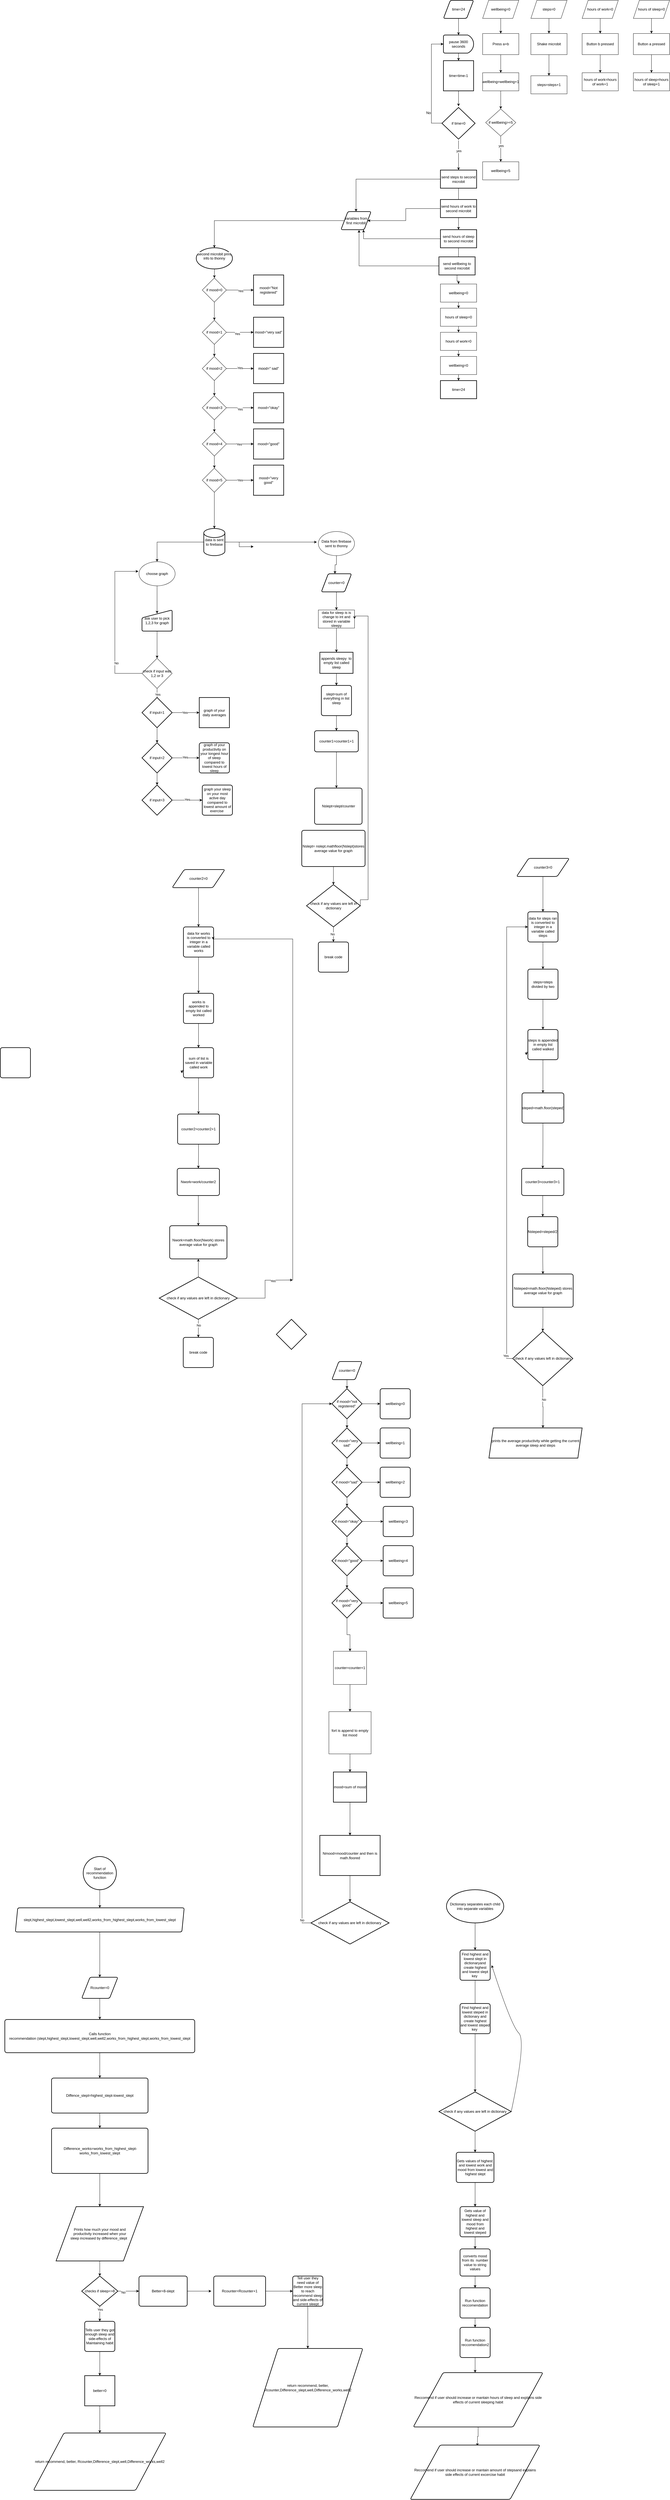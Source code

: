 <mxfile version="24.0.6" type="github">
  <diagram id="C5RBs43oDa-KdzZeNtuy" name="Page-1">
    <mxGraphModel dx="6489" dy="2412" grid="1" gridSize="10" guides="1" tooltips="1" connect="1" arrows="1" fold="1" page="1" pageScale="1" pageWidth="827" pageHeight="1169" background="none" math="0" shadow="0">
      <root>
        <mxCell id="WIyWlLk6GJQsqaUBKTNV-0" />
        <mxCell id="WIyWlLk6GJQsqaUBKTNV-1" parent="WIyWlLk6GJQsqaUBKTNV-0" />
        <mxCell id="dmr-9X637sn1EO4gZVLF-7" value="" style="edgeStyle=orthogonalEdgeStyle;rounded=0;orthogonalLoop=1;jettySize=auto;html=1;" parent="WIyWlLk6GJQsqaUBKTNV-1" source="dmr-9X637sn1EO4gZVLF-0" target="dmr-9X637sn1EO4gZVLF-3" edge="1">
          <mxGeometry relative="1" as="geometry" />
        </mxCell>
        <mxCell id="dmr-9X637sn1EO4gZVLF-0" value="Shake microbit" style="rounded=0;whiteSpace=wrap;html=1;" parent="WIyWlLk6GJQsqaUBKTNV-1" vertex="1">
          <mxGeometry x="-510" y="130" width="120" height="70" as="geometry" />
        </mxCell>
        <mxCell id="dmr-9X637sn1EO4gZVLF-3" value="steps=steps+1" style="rounded=0;whiteSpace=wrap;html=1;" parent="WIyWlLk6GJQsqaUBKTNV-1" vertex="1">
          <mxGeometry x="-510" y="270" width="120" height="60" as="geometry" />
        </mxCell>
        <mxCell id="dmr-9X637sn1EO4gZVLF-9" value="" style="edgeStyle=orthogonalEdgeStyle;rounded=0;orthogonalLoop=1;jettySize=auto;html=1;" parent="WIyWlLk6GJQsqaUBKTNV-1" source="dmr-9X637sn1EO4gZVLF-8" target="dmr-9X637sn1EO4gZVLF-0" edge="1">
          <mxGeometry relative="1" as="geometry" />
        </mxCell>
        <mxCell id="dmr-9X637sn1EO4gZVLF-8" value="steps=0" style="shape=parallelogram;perimeter=parallelogramPerimeter;whiteSpace=wrap;html=1;fixedSize=1;" parent="WIyWlLk6GJQsqaUBKTNV-1" vertex="1">
          <mxGeometry x="-510" y="20" width="120" height="60" as="geometry" />
        </mxCell>
        <mxCell id="dmr-9X637sn1EO4gZVLF-21" value="" style="edgeStyle=orthogonalEdgeStyle;rounded=0;orthogonalLoop=1;jettySize=auto;html=1;" parent="WIyWlLk6GJQsqaUBKTNV-1" source="dmr-9X637sn1EO4gZVLF-16" target="dmr-9X637sn1EO4gZVLF-17" edge="1">
          <mxGeometry relative="1" as="geometry" />
        </mxCell>
        <mxCell id="dmr-9X637sn1EO4gZVLF-16" value="hours of work=0" style="shape=parallelogram;perimeter=parallelogramPerimeter;whiteSpace=wrap;html=1;fixedSize=1;" parent="WIyWlLk6GJQsqaUBKTNV-1" vertex="1">
          <mxGeometry x="-340" y="20" width="120" height="60" as="geometry" />
        </mxCell>
        <mxCell id="dmr-9X637sn1EO4gZVLF-22" value="" style="edgeStyle=orthogonalEdgeStyle;rounded=0;orthogonalLoop=1;jettySize=auto;html=1;" parent="WIyWlLk6GJQsqaUBKTNV-1" source="dmr-9X637sn1EO4gZVLF-17" target="dmr-9X637sn1EO4gZVLF-18" edge="1">
          <mxGeometry relative="1" as="geometry" />
        </mxCell>
        <mxCell id="dmr-9X637sn1EO4gZVLF-17" value="Button b pressed" style="rounded=0;whiteSpace=wrap;html=1;" parent="WIyWlLk6GJQsqaUBKTNV-1" vertex="1">
          <mxGeometry x="-340" y="130" width="120" height="70" as="geometry" />
        </mxCell>
        <mxCell id="dmr-9X637sn1EO4gZVLF-18" value="hours of work=hours of work+1" style="rounded=0;whiteSpace=wrap;html=1;" parent="WIyWlLk6GJQsqaUBKTNV-1" vertex="1">
          <mxGeometry x="-340" y="260" width="120" height="60" as="geometry" />
        </mxCell>
        <mxCell id="dmr-9X637sn1EO4gZVLF-31" value="" style="edgeStyle=orthogonalEdgeStyle;rounded=0;orthogonalLoop=1;jettySize=auto;html=1;" parent="WIyWlLk6GJQsqaUBKTNV-1" source="dmr-9X637sn1EO4gZVLF-26" target="dmr-9X637sn1EO4gZVLF-27" edge="1">
          <mxGeometry relative="1" as="geometry" />
        </mxCell>
        <mxCell id="dmr-9X637sn1EO4gZVLF-26" value="hours of sleep=0" style="shape=parallelogram;perimeter=parallelogramPerimeter;whiteSpace=wrap;html=1;fixedSize=1;" parent="WIyWlLk6GJQsqaUBKTNV-1" vertex="1">
          <mxGeometry x="-170" y="20" width="120" height="60" as="geometry" />
        </mxCell>
        <mxCell id="dmr-9X637sn1EO4gZVLF-32" value="" style="edgeStyle=orthogonalEdgeStyle;rounded=0;orthogonalLoop=1;jettySize=auto;html=1;" parent="WIyWlLk6GJQsqaUBKTNV-1" source="dmr-9X637sn1EO4gZVLF-27" target="dmr-9X637sn1EO4gZVLF-28" edge="1">
          <mxGeometry relative="1" as="geometry" />
        </mxCell>
        <mxCell id="dmr-9X637sn1EO4gZVLF-27" value="Button a pressed" style="rounded=0;whiteSpace=wrap;html=1;" parent="WIyWlLk6GJQsqaUBKTNV-1" vertex="1">
          <mxGeometry x="-170" y="130" width="120" height="70" as="geometry" />
        </mxCell>
        <mxCell id="dmr-9X637sn1EO4gZVLF-28" value="hours of sleep=hours of sleep+1" style="rounded=0;whiteSpace=wrap;html=1;" parent="WIyWlLk6GJQsqaUBKTNV-1" vertex="1">
          <mxGeometry x="-170" y="260" width="120" height="60" as="geometry" />
        </mxCell>
        <mxCell id="dmr-9X637sn1EO4gZVLF-44" value="" style="edgeStyle=orthogonalEdgeStyle;rounded=0;orthogonalLoop=1;jettySize=auto;html=1;" parent="WIyWlLk6GJQsqaUBKTNV-1" source="dmr-9X637sn1EO4gZVLF-35" target="dmr-9X637sn1EO4gZVLF-36" edge="1">
          <mxGeometry relative="1" as="geometry" />
        </mxCell>
        <mxCell id="dmr-9X637sn1EO4gZVLF-35" value="wellbeing=0" style="shape=parallelogram;perimeter=parallelogramPerimeter;whiteSpace=wrap;html=1;fixedSize=1;" parent="WIyWlLk6GJQsqaUBKTNV-1" vertex="1">
          <mxGeometry x="-670" y="20" width="120" height="60" as="geometry" />
        </mxCell>
        <mxCell id="dmr-9X637sn1EO4gZVLF-43" value="" style="edgeStyle=orthogonalEdgeStyle;rounded=0;orthogonalLoop=1;jettySize=auto;html=1;" parent="WIyWlLk6GJQsqaUBKTNV-1" source="dmr-9X637sn1EO4gZVLF-36" target="dmr-9X637sn1EO4gZVLF-37" edge="1">
          <mxGeometry relative="1" as="geometry" />
        </mxCell>
        <mxCell id="dmr-9X637sn1EO4gZVLF-36" value="Press a+b" style="rounded=0;whiteSpace=wrap;html=1;" parent="WIyWlLk6GJQsqaUBKTNV-1" vertex="1">
          <mxGeometry x="-670" y="130" width="120" height="70" as="geometry" />
        </mxCell>
        <mxCell id="dmr-9X637sn1EO4gZVLF-37" value="wellbeing=wellbeing+1" style="rounded=0;whiteSpace=wrap;html=1;" parent="WIyWlLk6GJQsqaUBKTNV-1" vertex="1">
          <mxGeometry x="-670" y="260" width="120" height="60" as="geometry" />
        </mxCell>
        <mxCell id="dmr-9X637sn1EO4gZVLF-47" value="" style="edgeStyle=orthogonalEdgeStyle;rounded=0;orthogonalLoop=1;jettySize=auto;html=1;" parent="WIyWlLk6GJQsqaUBKTNV-1" source="dmr-9X637sn1EO4gZVLF-37" target="dmr-9X637sn1EO4gZVLF-45" edge="1">
          <mxGeometry relative="1" as="geometry">
            <mxPoint x="-610" y="320" as="sourcePoint" />
            <mxPoint x="-610" y="450" as="targetPoint" />
          </mxGeometry>
        </mxCell>
        <mxCell id="dmr-9X637sn1EO4gZVLF-49" value="" style="edgeStyle=orthogonalEdgeStyle;rounded=0;orthogonalLoop=1;jettySize=auto;html=1;" parent="WIyWlLk6GJQsqaUBKTNV-1" source="dmr-9X637sn1EO4gZVLF-45" target="dmr-9X637sn1EO4gZVLF-48" edge="1">
          <mxGeometry relative="1" as="geometry" />
        </mxCell>
        <mxCell id="dmr-9X637sn1EO4gZVLF-198" value="yes" style="edgeLabel;html=1;align=center;verticalAlign=middle;resizable=0;points=[];" parent="dmr-9X637sn1EO4gZVLF-49" vertex="1" connectable="0">
          <mxGeometry x="-0.247" y="1" relative="1" as="geometry">
            <mxPoint as="offset" />
          </mxGeometry>
        </mxCell>
        <mxCell id="dmr-9X637sn1EO4gZVLF-45" value="if wellbeing&amp;gt;=5" style="rhombus;whiteSpace=wrap;html=1;" parent="WIyWlLk6GJQsqaUBKTNV-1" vertex="1">
          <mxGeometry x="-660" y="380" width="100" height="90" as="geometry" />
        </mxCell>
        <mxCell id="dmr-9X637sn1EO4gZVLF-48" value="wellbeing=5" style="whiteSpace=wrap;html=1;" parent="WIyWlLk6GJQsqaUBKTNV-1" vertex="1">
          <mxGeometry x="-670" y="555" width="120" height="60" as="geometry" />
        </mxCell>
        <mxCell id="dmr-9X637sn1EO4gZVLF-70" value="" style="edgeStyle=orthogonalEdgeStyle;rounded=0;orthogonalLoop=1;jettySize=auto;html=1;" parent="WIyWlLk6GJQsqaUBKTNV-1" source="dmr-9X637sn1EO4gZVLF-66" target="dmr-9X637sn1EO4gZVLF-67" edge="1">
          <mxGeometry relative="1" as="geometry" />
        </mxCell>
        <mxCell id="dmr-9X637sn1EO4gZVLF-66" value="pause 3600 seconds" style="strokeWidth=2;html=1;shape=mxgraph.flowchart.delay;whiteSpace=wrap;" parent="WIyWlLk6GJQsqaUBKTNV-1" vertex="1">
          <mxGeometry x="-800" y="135" width="100" height="60" as="geometry" />
        </mxCell>
        <mxCell id="dmr-9X637sn1EO4gZVLF-73" value="" style="edgeStyle=orthogonalEdgeStyle;rounded=0;orthogonalLoop=1;jettySize=auto;html=1;" parent="WIyWlLk6GJQsqaUBKTNV-1" source="dmr-9X637sn1EO4gZVLF-67" target="dmr-9X637sn1EO4gZVLF-72" edge="1">
          <mxGeometry relative="1" as="geometry" />
        </mxCell>
        <mxCell id="dmr-9X637sn1EO4gZVLF-67" value="time=time-1" style="rounded=0;whiteSpace=wrap;html=1;absoluteArcSize=1;arcSize=14;strokeWidth=2;" parent="WIyWlLk6GJQsqaUBKTNV-1" vertex="1">
          <mxGeometry x="-800" y="220" width="100" height="100" as="geometry" />
        </mxCell>
        <mxCell id="dmr-9X637sn1EO4gZVLF-69" value="" style="edgeStyle=orthogonalEdgeStyle;rounded=0;orthogonalLoop=1;jettySize=auto;html=1;" parent="WIyWlLk6GJQsqaUBKTNV-1" source="dmr-9X637sn1EO4gZVLF-68" target="dmr-9X637sn1EO4gZVLF-66" edge="1">
          <mxGeometry relative="1" as="geometry" />
        </mxCell>
        <mxCell id="dmr-9X637sn1EO4gZVLF-68" value="time=24" style="shape=parallelogram;html=1;strokeWidth=2;perimeter=parallelogramPerimeter;whiteSpace=wrap;rounded=1;arcSize=12;size=0.23;" parent="WIyWlLk6GJQsqaUBKTNV-1" vertex="1">
          <mxGeometry x="-800" y="20" width="100" height="60" as="geometry" />
        </mxCell>
        <mxCell id="dmr-9X637sn1EO4gZVLF-86" value="" style="edgeStyle=orthogonalEdgeStyle;rounded=0;orthogonalLoop=1;jettySize=auto;html=1;" parent="WIyWlLk6GJQsqaUBKTNV-1" source="dmr-9X637sn1EO4gZVLF-72" target="dmr-9X637sn1EO4gZVLF-85" edge="1">
          <mxGeometry relative="1" as="geometry" />
        </mxCell>
        <mxCell id="dmr-9X637sn1EO4gZVLF-197" value="yes" style="edgeLabel;html=1;align=center;verticalAlign=middle;resizable=0;points=[];" parent="dmr-9X637sn1EO4gZVLF-86" vertex="1" connectable="0">
          <mxGeometry x="-0.289" y="1" relative="1" as="geometry">
            <mxPoint as="offset" />
          </mxGeometry>
        </mxCell>
        <mxCell id="dmr-9X637sn1EO4gZVLF-72" value="if time=0" style="strokeWidth=2;html=1;shape=mxgraph.flowchart.decision;whiteSpace=wrap;perimeterSpacing=4;" parent="WIyWlLk6GJQsqaUBKTNV-1" vertex="1">
          <mxGeometry x="-805" y="375" width="110" height="105" as="geometry" />
        </mxCell>
        <mxCell id="dmr-9X637sn1EO4gZVLF-90" value="" style="edgeStyle=orthogonalEdgeStyle;rounded=0;orthogonalLoop=1;jettySize=auto;html=1;" parent="WIyWlLk6GJQsqaUBKTNV-1" source="dmr-9X637sn1EO4gZVLF-85" target="dmr-9X637sn1EO4gZVLF-89" edge="1">
          <mxGeometry relative="1" as="geometry" />
        </mxCell>
        <mxCell id="dmr-9X637sn1EO4gZVLF-152" style="edgeStyle=orthogonalEdgeStyle;rounded=0;orthogonalLoop=1;jettySize=auto;html=1;entryX=0.5;entryY=0;entryDx=0;entryDy=0;" parent="WIyWlLk6GJQsqaUBKTNV-1" source="dmr-9X637sn1EO4gZVLF-85" target="dmr-9X637sn1EO4gZVLF-112" edge="1">
          <mxGeometry relative="1" as="geometry" />
        </mxCell>
        <mxCell id="dmr-9X637sn1EO4gZVLF-85" value="send steps to second microbit" style="whiteSpace=wrap;html=1;strokeWidth=2;" parent="WIyWlLk6GJQsqaUBKTNV-1" vertex="1">
          <mxGeometry x="-810" y="582.5" width="120" height="60" as="geometry" />
        </mxCell>
        <mxCell id="dmr-9X637sn1EO4gZVLF-87" style="edgeStyle=orthogonalEdgeStyle;rounded=0;orthogonalLoop=1;jettySize=auto;html=1;entryX=0;entryY=0.5;entryDx=0;entryDy=0;entryPerimeter=0;" parent="WIyWlLk6GJQsqaUBKTNV-1" target="dmr-9X637sn1EO4gZVLF-66" edge="1">
          <mxGeometry relative="1" as="geometry">
            <mxPoint x="-805" y="426" as="sourcePoint" />
            <mxPoint x="-855" y="220" as="targetPoint" />
            <Array as="points">
              <mxPoint x="-805" y="427" />
              <mxPoint x="-840" y="427" />
              <mxPoint x="-840" y="165" />
            </Array>
          </mxGeometry>
        </mxCell>
        <mxCell id="dmr-9X637sn1EO4gZVLF-109" style="edgeStyle=orthogonalEdgeStyle;rounded=0;orthogonalLoop=1;jettySize=auto;html=1;" parent="WIyWlLk6GJQsqaUBKTNV-1" source="dmr-9X637sn1EO4gZVLF-88" target="dmr-9X637sn1EO4gZVLF-112" edge="1">
          <mxGeometry relative="1" as="geometry">
            <mxPoint x="-1180" y="730" as="targetPoint" />
          </mxGeometry>
        </mxCell>
        <mxCell id="dmr-9X637sn1EO4gZVLF-88" value="send hours of work to second microbit" style="whiteSpace=wrap;html=1;strokeWidth=2;" parent="WIyWlLk6GJQsqaUBKTNV-1" vertex="1">
          <mxGeometry x="-810" y="680" width="120" height="60" as="geometry" />
        </mxCell>
        <mxCell id="dmr-9X637sn1EO4gZVLF-92" value="" style="edgeStyle=orthogonalEdgeStyle;rounded=0;orthogonalLoop=1;jettySize=auto;html=1;" parent="WIyWlLk6GJQsqaUBKTNV-1" source="dmr-9X637sn1EO4gZVLF-89" edge="1">
          <mxGeometry relative="1" as="geometry">
            <mxPoint x="-750" y="920" as="targetPoint" />
          </mxGeometry>
        </mxCell>
        <mxCell id="dmr-9X637sn1EO4gZVLF-153" style="edgeStyle=orthogonalEdgeStyle;rounded=0;orthogonalLoop=1;jettySize=auto;html=1;entryX=0.75;entryY=1;entryDx=0;entryDy=0;" parent="WIyWlLk6GJQsqaUBKTNV-1" source="dmr-9X637sn1EO4gZVLF-89" target="dmr-9X637sn1EO4gZVLF-112" edge="1">
          <mxGeometry relative="1" as="geometry" />
        </mxCell>
        <mxCell id="dmr-9X637sn1EO4gZVLF-89" value="send hours of sleep to second microbit" style="whiteSpace=wrap;html=1;strokeWidth=2;" parent="WIyWlLk6GJQsqaUBKTNV-1" vertex="1">
          <mxGeometry x="-810" y="780" width="120" height="60" as="geometry" />
        </mxCell>
        <mxCell id="dmr-9X637sn1EO4gZVLF-101" value="" style="edgeStyle=orthogonalEdgeStyle;rounded=0;orthogonalLoop=1;jettySize=auto;html=1;" parent="WIyWlLk6GJQsqaUBKTNV-1" source="dmr-9X637sn1EO4gZVLF-93" target="dmr-9X637sn1EO4gZVLF-97" edge="1">
          <mxGeometry relative="1" as="geometry" />
        </mxCell>
        <mxCell id="dmr-9X637sn1EO4gZVLF-111" style="edgeStyle=orthogonalEdgeStyle;rounded=0;orthogonalLoop=1;jettySize=auto;html=1;entryX=0.6;entryY=1.017;entryDx=0;entryDy=0;entryPerimeter=0;" parent="WIyWlLk6GJQsqaUBKTNV-1" source="dmr-9X637sn1EO4gZVLF-93" target="dmr-9X637sn1EO4gZVLF-112" edge="1">
          <mxGeometry relative="1" as="geometry">
            <mxPoint x="-1160" y="900" as="targetPoint" />
          </mxGeometry>
        </mxCell>
        <mxCell id="dmr-9X637sn1EO4gZVLF-93" value="send wellbeing to second microbit" style="whiteSpace=wrap;html=1;strokeWidth=2;" parent="WIyWlLk6GJQsqaUBKTNV-1" vertex="1">
          <mxGeometry x="-815" y="870" width="120" height="60" as="geometry" />
        </mxCell>
        <mxCell id="dmr-9X637sn1EO4gZVLF-103" value="" style="edgeStyle=orthogonalEdgeStyle;rounded=0;orthogonalLoop=1;jettySize=auto;html=1;" parent="WIyWlLk6GJQsqaUBKTNV-1" source="dmr-9X637sn1EO4gZVLF-94" target="dmr-9X637sn1EO4gZVLF-102" edge="1">
          <mxGeometry relative="1" as="geometry" />
        </mxCell>
        <mxCell id="dmr-9X637sn1EO4gZVLF-94" value="wellbeing=0" style="whiteSpace=wrap;html=1;" parent="WIyWlLk6GJQsqaUBKTNV-1" vertex="1">
          <mxGeometry x="-810" y="1200" width="120" height="60" as="geometry" />
        </mxCell>
        <mxCell id="dmr-9X637sn1EO4gZVLF-98" value="" style="edgeStyle=orthogonalEdgeStyle;rounded=0;orthogonalLoop=1;jettySize=auto;html=1;" parent="WIyWlLk6GJQsqaUBKTNV-1" source="dmr-9X637sn1EO4gZVLF-95" target="dmr-9X637sn1EO4gZVLF-94" edge="1">
          <mxGeometry relative="1" as="geometry" />
        </mxCell>
        <mxCell id="dmr-9X637sn1EO4gZVLF-95" value="hours of work=0" style="whiteSpace=wrap;html=1;" parent="WIyWlLk6GJQsqaUBKTNV-1" vertex="1">
          <mxGeometry x="-810" y="1120" width="120" height="60" as="geometry" />
        </mxCell>
        <mxCell id="dmr-9X637sn1EO4gZVLF-99" value="" style="edgeStyle=orthogonalEdgeStyle;rounded=0;orthogonalLoop=1;jettySize=auto;html=1;" parent="WIyWlLk6GJQsqaUBKTNV-1" source="dmr-9X637sn1EO4gZVLF-96" target="dmr-9X637sn1EO4gZVLF-95" edge="1">
          <mxGeometry relative="1" as="geometry" />
        </mxCell>
        <mxCell id="dmr-9X637sn1EO4gZVLF-96" value="hours of sleep=0" style="whiteSpace=wrap;html=1;" parent="WIyWlLk6GJQsqaUBKTNV-1" vertex="1">
          <mxGeometry x="-810" y="1040" width="120" height="60" as="geometry" />
        </mxCell>
        <mxCell id="dmr-9X637sn1EO4gZVLF-100" value="" style="edgeStyle=orthogonalEdgeStyle;rounded=0;orthogonalLoop=1;jettySize=auto;html=1;" parent="WIyWlLk6GJQsqaUBKTNV-1" source="dmr-9X637sn1EO4gZVLF-97" target="dmr-9X637sn1EO4gZVLF-96" edge="1">
          <mxGeometry relative="1" as="geometry" />
        </mxCell>
        <mxCell id="dmr-9X637sn1EO4gZVLF-97" value="wellbeing=0" style="whiteSpace=wrap;html=1;" parent="WIyWlLk6GJQsqaUBKTNV-1" vertex="1">
          <mxGeometry x="-810" y="960" width="120" height="60" as="geometry" />
        </mxCell>
        <mxCell id="dmr-9X637sn1EO4gZVLF-102" value="time=24" style="rounded=0;whiteSpace=wrap;html=1;absoluteArcSize=1;arcSize=14;strokeWidth=2;glass=0;" parent="WIyWlLk6GJQsqaUBKTNV-1" vertex="1">
          <mxGeometry x="-810" y="1280" width="120" height="60" as="geometry" />
        </mxCell>
        <mxCell id="dmr-9X637sn1EO4gZVLF-113" style="edgeStyle=orthogonalEdgeStyle;rounded=0;orthogonalLoop=1;jettySize=auto;html=1;entryX=0.5;entryY=0;entryDx=0;entryDy=0;entryPerimeter=0;" parent="WIyWlLk6GJQsqaUBKTNV-1" source="dmr-9X637sn1EO4gZVLF-112" target="dmr-9X637sn1EO4gZVLF-155" edge="1">
          <mxGeometry relative="1" as="geometry">
            <mxPoint x="-1512" y="823" as="targetPoint" />
          </mxGeometry>
        </mxCell>
        <mxCell id="dmr-9X637sn1EO4gZVLF-112" value="variables from first microbit" style="shape=parallelogram;html=1;strokeWidth=2;perimeter=parallelogramPerimeter;whiteSpace=wrap;rounded=1;arcSize=12;size=0.23;" parent="WIyWlLk6GJQsqaUBKTNV-1" vertex="1">
          <mxGeometry x="-1140" y="720" width="100" height="60" as="geometry" />
        </mxCell>
        <mxCell id="dmr-9X637sn1EO4gZVLF-121" value="" style="edgeStyle=orthogonalEdgeStyle;rounded=0;orthogonalLoop=1;jettySize=auto;html=1;" parent="WIyWlLk6GJQsqaUBKTNV-1" source="dmr-9X637sn1EO4gZVLF-119" target="dmr-9X637sn1EO4gZVLF-120" edge="1">
          <mxGeometry relative="1" as="geometry" />
        </mxCell>
        <mxCell id="dmr-9X637sn1EO4gZVLF-123" value="" style="edgeStyle=orthogonalEdgeStyle;rounded=0;orthogonalLoop=1;jettySize=auto;html=1;" parent="WIyWlLk6GJQsqaUBKTNV-1" source="dmr-9X637sn1EO4gZVLF-120" target="dmr-9X637sn1EO4gZVLF-122" edge="1">
          <mxGeometry relative="1" as="geometry" />
        </mxCell>
        <mxCell id="dmr-9X637sn1EO4gZVLF-136" value="" style="edgeStyle=orthogonalEdgeStyle;rounded=0;orthogonalLoop=1;jettySize=auto;html=1;" parent="WIyWlLk6GJQsqaUBKTNV-1" source="dmr-9X637sn1EO4gZVLF-120" target="dmr-9X637sn1EO4gZVLF-135" edge="1">
          <mxGeometry relative="1" as="geometry" />
        </mxCell>
        <mxCell id="dmr-9X637sn1EO4gZVLF-194" value="Yes" style="edgeLabel;html=1;align=center;verticalAlign=middle;resizable=0;points=[];" parent="dmr-9X637sn1EO4gZVLF-136" vertex="1" connectable="0">
          <mxGeometry x="-0.2" y="-5" relative="1" as="geometry">
            <mxPoint as="offset" />
          </mxGeometry>
        </mxCell>
        <mxCell id="dmr-9X637sn1EO4gZVLF-120" value="if mood=1" style="rhombus;whiteSpace=wrap;html=1;" parent="WIyWlLk6GJQsqaUBKTNV-1" vertex="1">
          <mxGeometry x="-1600" y="1080" width="80" height="80" as="geometry" />
        </mxCell>
        <mxCell id="dmr-9X637sn1EO4gZVLF-127" value="" style="edgeStyle=orthogonalEdgeStyle;rounded=0;orthogonalLoop=1;jettySize=auto;html=1;" parent="WIyWlLk6GJQsqaUBKTNV-1" source="dmr-9X637sn1EO4gZVLF-122" target="dmr-9X637sn1EO4gZVLF-124" edge="1">
          <mxGeometry relative="1" as="geometry" />
        </mxCell>
        <mxCell id="dmr-9X637sn1EO4gZVLF-137" value="" style="edgeStyle=orthogonalEdgeStyle;rounded=0;orthogonalLoop=1;jettySize=auto;html=1;" parent="WIyWlLk6GJQsqaUBKTNV-1" source="dmr-9X637sn1EO4gZVLF-122" target="dmr-9X637sn1EO4gZVLF-134" edge="1">
          <mxGeometry relative="1" as="geometry">
            <Array as="points">
              <mxPoint x="-1470" y="1240" />
              <mxPoint x="-1470" y="1240" />
            </Array>
          </mxGeometry>
        </mxCell>
        <mxCell id="dmr-9X637sn1EO4gZVLF-189" value="Yes" style="edgeLabel;html=1;align=center;verticalAlign=middle;resizable=0;points=[];" parent="dmr-9X637sn1EO4gZVLF-137" vertex="1" connectable="0">
          <mxGeometry y="2" relative="1" as="geometry">
            <mxPoint as="offset" />
          </mxGeometry>
        </mxCell>
        <mxCell id="dmr-9X637sn1EO4gZVLF-122" value="if mood=2" style="rhombus;whiteSpace=wrap;html=1;" parent="WIyWlLk6GJQsqaUBKTNV-1" vertex="1">
          <mxGeometry x="-1600" y="1200" width="80" height="80" as="geometry" />
        </mxCell>
        <mxCell id="dmr-9X637sn1EO4gZVLF-128" value="" style="edgeStyle=orthogonalEdgeStyle;rounded=0;orthogonalLoop=1;jettySize=auto;html=1;" parent="WIyWlLk6GJQsqaUBKTNV-1" source="dmr-9X637sn1EO4gZVLF-124" target="dmr-9X637sn1EO4gZVLF-125" edge="1">
          <mxGeometry relative="1" as="geometry" />
        </mxCell>
        <mxCell id="dmr-9X637sn1EO4gZVLF-138" value="" style="edgeStyle=orthogonalEdgeStyle;rounded=0;orthogonalLoop=1;jettySize=auto;html=1;" parent="WIyWlLk6GJQsqaUBKTNV-1" source="dmr-9X637sn1EO4gZVLF-124" target="dmr-9X637sn1EO4gZVLF-133" edge="1">
          <mxGeometry relative="1" as="geometry" />
        </mxCell>
        <mxCell id="dmr-9X637sn1EO4gZVLF-190" value="Yes" style="edgeLabel;html=1;align=center;verticalAlign=middle;resizable=0;points=[];" parent="dmr-9X637sn1EO4gZVLF-138" vertex="1" connectable="0">
          <mxGeometry y="-5" relative="1" as="geometry">
            <mxPoint as="offset" />
          </mxGeometry>
        </mxCell>
        <mxCell id="dmr-9X637sn1EO4gZVLF-124" value="if mood=3" style="rhombus;whiteSpace=wrap;html=1;" parent="WIyWlLk6GJQsqaUBKTNV-1" vertex="1">
          <mxGeometry x="-1600" y="1330" width="80" height="80" as="geometry" />
        </mxCell>
        <mxCell id="dmr-9X637sn1EO4gZVLF-154" value="" style="edgeStyle=orthogonalEdgeStyle;rounded=0;orthogonalLoop=1;jettySize=auto;html=1;" parent="WIyWlLk6GJQsqaUBKTNV-1" source="dmr-9X637sn1EO4gZVLF-125" target="dmr-9X637sn1EO4gZVLF-126" edge="1">
          <mxGeometry relative="1" as="geometry" />
        </mxCell>
        <mxCell id="dmr-9X637sn1EO4gZVLF-192" value="" style="edgeStyle=orthogonalEdgeStyle;rounded=0;orthogonalLoop=1;jettySize=auto;html=1;" parent="WIyWlLk6GJQsqaUBKTNV-1" source="dmr-9X637sn1EO4gZVLF-125" target="dmr-9X637sn1EO4gZVLF-132" edge="1">
          <mxGeometry relative="1" as="geometry" />
        </mxCell>
        <mxCell id="dmr-9X637sn1EO4gZVLF-193" value="Yes" style="edgeLabel;html=1;align=center;verticalAlign=middle;resizable=0;points=[];" parent="dmr-9X637sn1EO4gZVLF-192" vertex="1" connectable="0">
          <mxGeometry x="-0.067" y="-1" relative="1" as="geometry">
            <mxPoint as="offset" />
          </mxGeometry>
        </mxCell>
        <mxCell id="dmr-9X637sn1EO4gZVLF-125" value="if mood=4" style="rhombus;whiteSpace=wrap;html=1;" parent="WIyWlLk6GJQsqaUBKTNV-1" vertex="1">
          <mxGeometry x="-1600" y="1450" width="80" height="80" as="geometry" />
        </mxCell>
        <mxCell id="dmr-9X637sn1EO4gZVLF-142" value="Yes" style="edgeStyle=orthogonalEdgeStyle;rounded=0;orthogonalLoop=1;jettySize=auto;html=1;" parent="WIyWlLk6GJQsqaUBKTNV-1" source="dmr-9X637sn1EO4gZVLF-126" target="dmr-9X637sn1EO4gZVLF-131" edge="1">
          <mxGeometry relative="1" as="geometry" />
        </mxCell>
        <mxCell id="dmr-9X637sn1EO4gZVLF-126" value="if mood=5" style="rhombus;whiteSpace=wrap;html=1;" parent="WIyWlLk6GJQsqaUBKTNV-1" vertex="1">
          <mxGeometry x="-1600" y="1570" width="80" height="80" as="geometry" />
        </mxCell>
        <mxCell id="dmr-9X637sn1EO4gZVLF-130" value="" style="edgeStyle=orthogonalEdgeStyle;rounded=0;orthogonalLoop=1;jettySize=auto;html=1;" parent="WIyWlLk6GJQsqaUBKTNV-1" target="dmr-9X637sn1EO4gZVLF-119" edge="1">
          <mxGeometry relative="1" as="geometry">
            <mxPoint x="-1460" y="950" as="targetPoint" />
            <mxPoint x="-1560" y="880" as="sourcePoint" />
          </mxGeometry>
        </mxCell>
        <mxCell id="dmr-9X637sn1EO4gZVLF-147" value="" style="edgeStyle=orthogonalEdgeStyle;rounded=0;orthogonalLoop=1;jettySize=auto;html=1;" parent="WIyWlLk6GJQsqaUBKTNV-1" source="dmr-9X637sn1EO4gZVLF-119" target="dmr-9X637sn1EO4gZVLF-146" edge="1">
          <mxGeometry relative="1" as="geometry" />
        </mxCell>
        <mxCell id="dmr-9X637sn1EO4gZVLF-187" value="Yes" style="edgeLabel;html=1;align=center;verticalAlign=middle;resizable=0;points=[];" parent="dmr-9X637sn1EO4gZVLF-147" vertex="1" connectable="0">
          <mxGeometry x="0.044" y="-3" relative="1" as="geometry">
            <mxPoint as="offset" />
          </mxGeometry>
        </mxCell>
        <mxCell id="dmr-9X637sn1EO4gZVLF-119" value="if mood=0" style="rhombus;whiteSpace=wrap;html=1;" parent="WIyWlLk6GJQsqaUBKTNV-1" vertex="1">
          <mxGeometry x="-1600" y="940" width="80" height="80" as="geometry" />
        </mxCell>
        <mxCell id="dmr-9X637sn1EO4gZVLF-131" value="mood=&quot;very good&quot;" style="rounded=0;whiteSpace=wrap;html=1;absoluteArcSize=1;arcSize=14;strokeWidth=2;" parent="WIyWlLk6GJQsqaUBKTNV-1" vertex="1">
          <mxGeometry x="-1430" y="1560" width="100" height="100" as="geometry" />
        </mxCell>
        <mxCell id="dmr-9X637sn1EO4gZVLF-132" value="mood=&quot;good&quot;" style="rounded=0;whiteSpace=wrap;html=1;absoluteArcSize=1;arcSize=14;strokeWidth=2;" parent="WIyWlLk6GJQsqaUBKTNV-1" vertex="1">
          <mxGeometry x="-1430" y="1440" width="100" height="100" as="geometry" />
        </mxCell>
        <mxCell id="dmr-9X637sn1EO4gZVLF-133" value="mood=&quot;okay&quot;" style="rounded=0;whiteSpace=wrap;html=1;absoluteArcSize=1;arcSize=14;strokeWidth=2;" parent="WIyWlLk6GJQsqaUBKTNV-1" vertex="1">
          <mxGeometry x="-1430" y="1320" width="100" height="100" as="geometry" />
        </mxCell>
        <mxCell id="dmr-9X637sn1EO4gZVLF-134" value="&lt;br&gt;&lt;span style=&quot;color: rgb(0, 0, 0); font-family: Helvetica; font-size: 12px; font-style: normal; font-variant-ligatures: normal; font-variant-caps: normal; font-weight: 400; letter-spacing: normal; orphans: 2; text-align: center; text-indent: 0px; text-transform: none; widows: 2; word-spacing: 0px; -webkit-text-stroke-width: 0px; white-space: normal; background-color: rgb(251, 251, 251); text-decoration-thickness: initial; text-decoration-style: initial; text-decoration-color: initial; display: inline !important; float: none;&quot;&gt;mood=&quot; sad&quot;&lt;/span&gt;&lt;div&gt;&lt;br/&gt;&lt;/div&gt;" style="rounded=0;whiteSpace=wrap;html=1;absoluteArcSize=1;arcSize=14;strokeWidth=2;" parent="WIyWlLk6GJQsqaUBKTNV-1" vertex="1">
          <mxGeometry x="-1430" y="1190" width="100" height="100" as="geometry" />
        </mxCell>
        <mxCell id="dmr-9X637sn1EO4gZVLF-135" value="mood=&quot;very sad&quot;" style="rounded=0;whiteSpace=wrap;html=1;absoluteArcSize=1;arcSize=14;strokeWidth=2;" parent="WIyWlLk6GJQsqaUBKTNV-1" vertex="1">
          <mxGeometry x="-1430" y="1070" width="100" height="100" as="geometry" />
        </mxCell>
        <mxCell id="dmr-9X637sn1EO4gZVLF-146" value="mood=&quot;Not registered&quot;" style="rounded=0;whiteSpace=wrap;html=1;absoluteArcSize=1;arcSize=14;strokeWidth=2;" parent="WIyWlLk6GJQsqaUBKTNV-1" vertex="1">
          <mxGeometry x="-1430" y="930" width="100" height="100" as="geometry" />
        </mxCell>
        <mxCell id="dmr-9X637sn1EO4gZVLF-183" style="edgeStyle=orthogonalEdgeStyle;rounded=0;orthogonalLoop=1;jettySize=auto;html=1;" parent="WIyWlLk6GJQsqaUBKTNV-1" source="dmr-9X637sn1EO4gZVLF-148" target="dmr-9X637sn1EO4gZVLF-156" edge="1">
          <mxGeometry relative="1" as="geometry" />
        </mxCell>
        <mxCell id="dmr-9X637sn1EO4gZVLF-184" style="edgeStyle=orthogonalEdgeStyle;rounded=0;orthogonalLoop=1;jettySize=auto;html=1;" parent="WIyWlLk6GJQsqaUBKTNV-1" source="dmr-9X637sn1EO4gZVLF-148" edge="1">
          <mxGeometry relative="1" as="geometry">
            <mxPoint x="-1220" y="1815" as="targetPoint" />
          </mxGeometry>
        </mxCell>
        <mxCell id="dmr-9X637sn1EO4gZVLF-379" style="edgeStyle=orthogonalEdgeStyle;rounded=0;orthogonalLoop=1;jettySize=auto;html=1;" parent="WIyWlLk6GJQsqaUBKTNV-1" source="dmr-9X637sn1EO4gZVLF-148" edge="1">
          <mxGeometry relative="1" as="geometry">
            <mxPoint x="-1430" y="1830" as="targetPoint" />
          </mxGeometry>
        </mxCell>
        <mxCell id="dmr-9X637sn1EO4gZVLF-148" value="data is sent to firebase" style="strokeWidth=2;html=1;shape=mxgraph.flowchart.database;whiteSpace=wrap;" parent="WIyWlLk6GJQsqaUBKTNV-1" vertex="1">
          <mxGeometry x="-1595" y="1770" width="70" height="90" as="geometry" />
        </mxCell>
        <mxCell id="dmr-9X637sn1EO4gZVLF-149" style="edgeStyle=orthogonalEdgeStyle;rounded=0;orthogonalLoop=1;jettySize=auto;html=1;entryX=0.5;entryY=0;entryDx=0;entryDy=0;entryPerimeter=0;" parent="WIyWlLk6GJQsqaUBKTNV-1" source="dmr-9X637sn1EO4gZVLF-126" target="dmr-9X637sn1EO4gZVLF-148" edge="1">
          <mxGeometry relative="1" as="geometry" />
        </mxCell>
        <mxCell id="dmr-9X637sn1EO4gZVLF-155" value="&#xa;&lt;span style=&quot;color: rgb(0, 0, 0); font-family: Helvetica; font-size: 12px; font-style: normal; font-variant-ligatures: normal; font-variant-caps: normal; font-weight: 400; letter-spacing: normal; orphans: 2; text-align: center; text-indent: 0px; text-transform: none; widows: 2; word-spacing: 0px; -webkit-text-stroke-width: 0px; white-space: normal; background-color: rgb(251, 251, 251); text-decoration-thickness: initial; text-decoration-style: initial; text-decoration-color: initial; display: inline !important; float: none;&quot;&gt;second microbit print info to thonny&lt;/span&gt;&#xa;&#xa;" style="strokeWidth=2;html=1;shape=mxgraph.flowchart.start_1;whiteSpace=wrap;" parent="WIyWlLk6GJQsqaUBKTNV-1" vertex="1">
          <mxGeometry x="-1620" y="840" width="120" height="70" as="geometry" />
        </mxCell>
        <mxCell id="dmr-9X637sn1EO4gZVLF-156" value="choose graph" style="ellipse;whiteSpace=wrap;html=1;" parent="WIyWlLk6GJQsqaUBKTNV-1" vertex="1">
          <mxGeometry x="-1810" y="1880" width="120" height="80" as="geometry" />
        </mxCell>
        <mxCell id="dmr-9X637sn1EO4gZVLF-161" value="" style="edgeStyle=orthogonalEdgeStyle;rounded=0;orthogonalLoop=1;jettySize=auto;html=1;" parent="WIyWlLk6GJQsqaUBKTNV-1" source="dmr-9X637sn1EO4gZVLF-158" target="dmr-9X637sn1EO4gZVLF-160" edge="1">
          <mxGeometry relative="1" as="geometry" />
        </mxCell>
        <mxCell id="dmr-9X637sn1EO4gZVLF-158" value="ask user to pick 1,2,3 for graph" style="html=1;strokeWidth=2;shape=manualInput;whiteSpace=wrap;rounded=1;size=26;arcSize=11;" parent="WIyWlLk6GJQsqaUBKTNV-1" vertex="1">
          <mxGeometry x="-1800" y="2040" width="100" height="70" as="geometry" />
        </mxCell>
        <mxCell id="dmr-9X637sn1EO4gZVLF-159" style="edgeStyle=orthogonalEdgeStyle;rounded=0;orthogonalLoop=1;jettySize=auto;html=1;entryX=0.5;entryY=0.167;entryDx=0;entryDy=0;entryPerimeter=0;" parent="WIyWlLk6GJQsqaUBKTNV-1" source="dmr-9X637sn1EO4gZVLF-156" target="dmr-9X637sn1EO4gZVLF-158" edge="1">
          <mxGeometry relative="1" as="geometry" />
        </mxCell>
        <mxCell id="dmr-9X637sn1EO4gZVLF-173" value="" style="edgeStyle=orthogonalEdgeStyle;rounded=0;orthogonalLoop=1;jettySize=auto;html=1;" parent="WIyWlLk6GJQsqaUBKTNV-1" source="dmr-9X637sn1EO4gZVLF-160" target="dmr-9X637sn1EO4gZVLF-172" edge="1">
          <mxGeometry relative="1" as="geometry" />
        </mxCell>
        <mxCell id="dmr-9X637sn1EO4gZVLF-200" value="Yes" style="edgeLabel;html=1;align=center;verticalAlign=middle;resizable=0;points=[];" parent="dmr-9X637sn1EO4gZVLF-173" vertex="1" connectable="0">
          <mxGeometry x="0.6" y="2" relative="1" as="geometry">
            <mxPoint as="offset" />
          </mxGeometry>
        </mxCell>
        <mxCell id="dmr-9X637sn1EO4gZVLF-160" value="check if input was 1,2 or 3" style="rhombus;whiteSpace=wrap;html=1;" parent="WIyWlLk6GJQsqaUBKTNV-1" vertex="1">
          <mxGeometry x="-1800" y="2200" width="100" height="100" as="geometry" />
        </mxCell>
        <mxCell id="dmr-9X637sn1EO4gZVLF-164" style="edgeStyle=orthogonalEdgeStyle;rounded=0;orthogonalLoop=1;jettySize=auto;html=1;exitX=0;exitY=0.5;exitDx=0;exitDy=0;entryX=-0.017;entryY=0.4;entryDx=0;entryDy=0;entryPerimeter=0;" parent="WIyWlLk6GJQsqaUBKTNV-1" source="dmr-9X637sn1EO4gZVLF-160" target="dmr-9X637sn1EO4gZVLF-156" edge="1">
          <mxGeometry relative="1" as="geometry">
            <Array as="points">
              <mxPoint x="-1890" y="2250" />
              <mxPoint x="-1890" y="1912" />
            </Array>
          </mxGeometry>
        </mxCell>
        <mxCell id="dmr-9X637sn1EO4gZVLF-199" value="No" style="edgeLabel;html=1;align=center;verticalAlign=middle;resizable=0;points=[];" parent="dmr-9X637sn1EO4gZVLF-164" vertex="1" connectable="0">
          <mxGeometry x="-0.51" y="-5" relative="1" as="geometry">
            <mxPoint as="offset" />
          </mxGeometry>
        </mxCell>
        <mxCell id="dmr-9X637sn1EO4gZVLF-182" value="" style="edgeStyle=orthogonalEdgeStyle;rounded=0;orthogonalLoop=1;jettySize=auto;html=1;" parent="WIyWlLk6GJQsqaUBKTNV-1" source="dmr-9X637sn1EO4gZVLF-170" target="dmr-9X637sn1EO4gZVLF-177" edge="1">
          <mxGeometry relative="1" as="geometry" />
        </mxCell>
        <mxCell id="dmr-9X637sn1EO4gZVLF-203" value="Yes" style="edgeLabel;html=1;align=center;verticalAlign=middle;resizable=0;points=[];" parent="dmr-9X637sn1EO4gZVLF-182" vertex="1" connectable="0">
          <mxGeometry y="2" relative="1" as="geometry">
            <mxPoint as="offset" />
          </mxGeometry>
        </mxCell>
        <mxCell id="dmr-9X637sn1EO4gZVLF-170" value="if input=3" style="strokeWidth=2;html=1;shape=mxgraph.flowchart.decision;whiteSpace=wrap;" parent="WIyWlLk6GJQsqaUBKTNV-1" vertex="1">
          <mxGeometry x="-1800" y="2620" width="100" height="100" as="geometry" />
        </mxCell>
        <mxCell id="dmr-9X637sn1EO4gZVLF-175" value="" style="edgeStyle=orthogonalEdgeStyle;rounded=0;orthogonalLoop=1;jettySize=auto;html=1;" parent="WIyWlLk6GJQsqaUBKTNV-1" source="dmr-9X637sn1EO4gZVLF-171" target="dmr-9X637sn1EO4gZVLF-170" edge="1">
          <mxGeometry relative="1" as="geometry" />
        </mxCell>
        <mxCell id="dmr-9X637sn1EO4gZVLF-181" value="" style="edgeStyle=orthogonalEdgeStyle;rounded=0;orthogonalLoop=1;jettySize=auto;html=1;" parent="WIyWlLk6GJQsqaUBKTNV-1" source="dmr-9X637sn1EO4gZVLF-171" target="dmr-9X637sn1EO4gZVLF-178" edge="1">
          <mxGeometry relative="1" as="geometry" />
        </mxCell>
        <mxCell id="dmr-9X637sn1EO4gZVLF-202" value="Yes" style="edgeLabel;html=1;align=center;verticalAlign=middle;resizable=0;points=[];" parent="dmr-9X637sn1EO4gZVLF-181" vertex="1" connectable="0">
          <mxGeometry x="-0.044" y="2" relative="1" as="geometry">
            <mxPoint as="offset" />
          </mxGeometry>
        </mxCell>
        <mxCell id="dmr-9X637sn1EO4gZVLF-171" value="if input=2" style="strokeWidth=2;html=1;shape=mxgraph.flowchart.decision;whiteSpace=wrap;" parent="WIyWlLk6GJQsqaUBKTNV-1" vertex="1">
          <mxGeometry x="-1800" y="2480" width="100" height="100" as="geometry" />
        </mxCell>
        <mxCell id="dmr-9X637sn1EO4gZVLF-174" value="" style="edgeStyle=orthogonalEdgeStyle;rounded=0;orthogonalLoop=1;jettySize=auto;html=1;" parent="WIyWlLk6GJQsqaUBKTNV-1" source="dmr-9X637sn1EO4gZVLF-172" target="dmr-9X637sn1EO4gZVLF-171" edge="1">
          <mxGeometry relative="1" as="geometry" />
        </mxCell>
        <mxCell id="dmr-9X637sn1EO4gZVLF-180" value="" style="edgeStyle=orthogonalEdgeStyle;rounded=0;orthogonalLoop=1;jettySize=auto;html=1;" parent="WIyWlLk6GJQsqaUBKTNV-1" source="dmr-9X637sn1EO4gZVLF-172" target="dmr-9X637sn1EO4gZVLF-179" edge="1">
          <mxGeometry relative="1" as="geometry" />
        </mxCell>
        <mxCell id="dmr-9X637sn1EO4gZVLF-201" value="Yes" style="edgeLabel;html=1;align=center;verticalAlign=middle;resizable=0;points=[];" parent="dmr-9X637sn1EO4gZVLF-180" vertex="1" connectable="0">
          <mxGeometry x="-0.067" relative="1" as="geometry">
            <mxPoint as="offset" />
          </mxGeometry>
        </mxCell>
        <mxCell id="dmr-9X637sn1EO4gZVLF-172" value="if input=1" style="strokeWidth=2;html=1;shape=mxgraph.flowchart.decision;whiteSpace=wrap;" parent="WIyWlLk6GJQsqaUBKTNV-1" vertex="1">
          <mxGeometry x="-1800" y="2330" width="100" height="100" as="geometry" />
        </mxCell>
        <mxCell id="dmr-9X637sn1EO4gZVLF-177" value="graph your sleep on your most active day compared to lowest amount of exercise&amp;nbsp;" style="rounded=1;whiteSpace=wrap;html=1;absoluteArcSize=1;arcSize=14;strokeWidth=2;" parent="WIyWlLk6GJQsqaUBKTNV-1" vertex="1">
          <mxGeometry x="-1600" y="2620" width="100" height="100" as="geometry" />
        </mxCell>
        <mxCell id="dmr-9X637sn1EO4gZVLF-178" value="graph of your productivity on your longest hour of sleep compared to lowest hours of sleep" style="rounded=1;whiteSpace=wrap;html=1;absoluteArcSize=1;arcSize=14;strokeWidth=2;" parent="WIyWlLk6GJQsqaUBKTNV-1" vertex="1">
          <mxGeometry x="-1610" y="2480" width="100" height="100" as="geometry" />
        </mxCell>
        <mxCell id="dmr-9X637sn1EO4gZVLF-179" value="graph of your daily averages" style="rounded=0;whiteSpace=wrap;html=1;absoluteArcSize=1;arcSize=14;strokeWidth=2;" parent="WIyWlLk6GJQsqaUBKTNV-1" vertex="1">
          <mxGeometry x="-1610" y="2330" width="100" height="100" as="geometry" />
        </mxCell>
        <mxCell id="dmr-9X637sn1EO4gZVLF-204" style="edgeStyle=orthogonalEdgeStyle;rounded=0;orthogonalLoop=1;jettySize=auto;html=1;" parent="WIyWlLk6GJQsqaUBKTNV-1" source="dmr-9X637sn1EO4gZVLF-185" edge="1">
          <mxGeometry relative="1" as="geometry">
            <mxPoint x="-1160" y="1920" as="targetPoint" />
          </mxGeometry>
        </mxCell>
        <mxCell id="dmr-9X637sn1EO4gZVLF-185" value="Data from firebase sent to thonny" style="ellipse;whiteSpace=wrap;html=1;" parent="WIyWlLk6GJQsqaUBKTNV-1" vertex="1">
          <mxGeometry x="-1215" y="1780" width="120" height="80" as="geometry" />
        </mxCell>
        <mxCell id="dmr-9X637sn1EO4gZVLF-196" value="No" style="text;html=1;align=center;verticalAlign=middle;resizable=0;points=[];autosize=1;strokeColor=none;fillColor=none;" parent="WIyWlLk6GJQsqaUBKTNV-1" vertex="1">
          <mxGeometry x="-870" y="378" width="40" height="30" as="geometry" />
        </mxCell>
        <mxCell id="dmr-9X637sn1EO4gZVLF-209" value="" style="edgeStyle=orthogonalEdgeStyle;rounded=0;orthogonalLoop=1;jettySize=auto;html=1;" parent="WIyWlLk6GJQsqaUBKTNV-1" source="dmr-9X637sn1EO4gZVLF-207" target="dmr-9X637sn1EO4gZVLF-208" edge="1">
          <mxGeometry relative="1" as="geometry" />
        </mxCell>
        <mxCell id="dmr-9X637sn1EO4gZVLF-207" value="data for sleep is is change to int and stored in variable sleepy" style="rounded=0;whiteSpace=wrap;html=1;" parent="WIyWlLk6GJQsqaUBKTNV-1" vertex="1">
          <mxGeometry x="-1215" y="2040" width="120" height="60" as="geometry" />
        </mxCell>
        <mxCell id="dmr-9X637sn1EO4gZVLF-219" value="" style="edgeStyle=orthogonalEdgeStyle;rounded=0;orthogonalLoop=1;jettySize=auto;html=1;" parent="WIyWlLk6GJQsqaUBKTNV-1" source="dmr-9X637sn1EO4gZVLF-208" target="dmr-9X637sn1EO4gZVLF-216" edge="1">
          <mxGeometry relative="1" as="geometry" />
        </mxCell>
        <mxCell id="dmr-9X637sn1EO4gZVLF-208" value="appends sleepy&amp;nbsp; to empty list called sleep" style="rounded=0;whiteSpace=wrap;html=1;absoluteArcSize=1;arcSize=14;strokeWidth=2;" parent="WIyWlLk6GJQsqaUBKTNV-1" vertex="1">
          <mxGeometry x="-1210" y="2180" width="110" height="70" as="geometry" />
        </mxCell>
        <mxCell id="dmr-9X637sn1EO4gZVLF-211" style="edgeStyle=orthogonalEdgeStyle;rounded=0;orthogonalLoop=1;jettySize=auto;html=1;" parent="WIyWlLk6GJQsqaUBKTNV-1" source="dmr-9X637sn1EO4gZVLF-210" target="dmr-9X637sn1EO4gZVLF-207" edge="1">
          <mxGeometry relative="1" as="geometry" />
        </mxCell>
        <mxCell id="dmr-9X637sn1EO4gZVLF-210" value="counter=0" style="shape=parallelogram;html=1;strokeWidth=2;perimeter=parallelogramPerimeter;whiteSpace=wrap;rounded=1;arcSize=12;size=0.23;" parent="WIyWlLk6GJQsqaUBKTNV-1" vertex="1">
          <mxGeometry x="-1205" y="1920" width="100" height="60" as="geometry" />
        </mxCell>
        <mxCell id="dmr-9X637sn1EO4gZVLF-212" value="counter=counter+1" style="rounded=1;whiteSpace=wrap;html=1;absoluteArcSize=1;arcSize=14;strokeWidth=2;" parent="WIyWlLk6GJQsqaUBKTNV-1" vertex="1">
          <mxGeometry x="-1227.5" y="2440" width="145" height="70" as="geometry" />
        </mxCell>
        <mxCell id="dmr-9X637sn1EO4gZVLF-215" value="Nslept=slept/counter" style="rounded=1;whiteSpace=wrap;html=1;absoluteArcSize=1;arcSize=14;strokeWidth=2;" parent="WIyWlLk6GJQsqaUBKTNV-1" vertex="1">
          <mxGeometry x="-1227.5" y="2630" width="157.5" height="120" as="geometry" />
        </mxCell>
        <mxCell id="dmr-9X637sn1EO4gZVLF-220" value="" style="edgeStyle=orthogonalEdgeStyle;rounded=0;orthogonalLoop=1;jettySize=auto;html=1;" parent="WIyWlLk6GJQsqaUBKTNV-1" source="dmr-9X637sn1EO4gZVLF-216" target="dmr-9X637sn1EO4gZVLF-212" edge="1">
          <mxGeometry relative="1" as="geometry" />
        </mxCell>
        <mxCell id="dmr-9X637sn1EO4gZVLF-216" value="slept=sum of everything in list sleep&lt;div&gt;&lt;br&gt;&lt;/div&gt;" style="rounded=1;whiteSpace=wrap;html=1;absoluteArcSize=1;arcSize=14;strokeWidth=2;" parent="WIyWlLk6GJQsqaUBKTNV-1" vertex="1">
          <mxGeometry x="-1205" y="2290" width="100" height="100" as="geometry" />
        </mxCell>
        <mxCell id="dmr-9X637sn1EO4gZVLF-224" value="" style="edgeStyle=orthogonalEdgeStyle;rounded=0;orthogonalLoop=1;jettySize=auto;html=1;" parent="WIyWlLk6GJQsqaUBKTNV-1" source="dmr-9X637sn1EO4gZVLF-225" target="dmr-9X637sn1EO4gZVLF-227" edge="1">
          <mxGeometry relative="1" as="geometry" />
        </mxCell>
        <mxCell id="dmr-9X637sn1EO4gZVLF-225" value="data for sleep is is change to int and stored in variable sleepy" style="rounded=0;whiteSpace=wrap;html=1;" parent="WIyWlLk6GJQsqaUBKTNV-1" vertex="1">
          <mxGeometry x="-1215" y="2040" width="120" height="60" as="geometry" />
        </mxCell>
        <mxCell id="dmr-9X637sn1EO4gZVLF-226" value="" style="edgeStyle=orthogonalEdgeStyle;rounded=0;orthogonalLoop=1;jettySize=auto;html=1;" parent="WIyWlLk6GJQsqaUBKTNV-1" source="dmr-9X637sn1EO4gZVLF-227" target="dmr-9X637sn1EO4gZVLF-233" edge="1">
          <mxGeometry relative="1" as="geometry" />
        </mxCell>
        <mxCell id="dmr-9X637sn1EO4gZVLF-227" value="appends sleepy&amp;nbsp; to empty list called sleep" style="rounded=0;whiteSpace=wrap;html=1;absoluteArcSize=1;arcSize=14;strokeWidth=2;" parent="WIyWlLk6GJQsqaUBKTNV-1" vertex="1">
          <mxGeometry x="-1210" y="2180" width="110" height="70" as="geometry" />
        </mxCell>
        <mxCell id="dmr-9X637sn1EO4gZVLF-228" style="edgeStyle=orthogonalEdgeStyle;rounded=0;orthogonalLoop=1;jettySize=auto;html=1;" parent="WIyWlLk6GJQsqaUBKTNV-1" source="dmr-9X637sn1EO4gZVLF-229" target="dmr-9X637sn1EO4gZVLF-225" edge="1">
          <mxGeometry relative="1" as="geometry" />
        </mxCell>
        <mxCell id="dmr-9X637sn1EO4gZVLF-229" value="counter=0" style="shape=parallelogram;html=1;strokeWidth=2;perimeter=parallelogramPerimeter;whiteSpace=wrap;rounded=1;arcSize=12;size=0.23;" parent="WIyWlLk6GJQsqaUBKTNV-1" vertex="1">
          <mxGeometry x="-1205" y="1920" width="100" height="60" as="geometry" />
        </mxCell>
        <mxCell id="dmr-9X637sn1EO4gZVLF-230" value="" style="edgeStyle=orthogonalEdgeStyle;rounded=0;orthogonalLoop=1;jettySize=auto;html=1;" parent="WIyWlLk6GJQsqaUBKTNV-1" source="dmr-9X637sn1EO4gZVLF-231" edge="1">
          <mxGeometry relative="1" as="geometry">
            <mxPoint x="-1155" y="2630" as="targetPoint" />
          </mxGeometry>
        </mxCell>
        <mxCell id="dmr-9X637sn1EO4gZVLF-231" value="counter1=counter1+1" style="rounded=1;whiteSpace=wrap;html=1;absoluteArcSize=1;arcSize=14;strokeWidth=2;" parent="WIyWlLk6GJQsqaUBKTNV-1" vertex="1">
          <mxGeometry x="-1227.5" y="2440" width="145" height="70" as="geometry" />
        </mxCell>
        <mxCell id="dmr-9X637sn1EO4gZVLF-232" value="" style="edgeStyle=orthogonalEdgeStyle;rounded=0;orthogonalLoop=1;jettySize=auto;html=1;" parent="WIyWlLk6GJQsqaUBKTNV-1" source="dmr-9X637sn1EO4gZVLF-233" target="dmr-9X637sn1EO4gZVLF-231" edge="1">
          <mxGeometry relative="1" as="geometry" />
        </mxCell>
        <mxCell id="dmr-9X637sn1EO4gZVLF-233" value="slept=sum of everything in list sleep&lt;div&gt;&lt;br&gt;&lt;/div&gt;" style="rounded=1;whiteSpace=wrap;html=1;absoluteArcSize=1;arcSize=14;strokeWidth=2;" parent="WIyWlLk6GJQsqaUBKTNV-1" vertex="1">
          <mxGeometry x="-1205" y="2290" width="100" height="100" as="geometry" />
        </mxCell>
        <mxCell id="dmr-9X637sn1EO4gZVLF-306" value="" style="rounded=1;whiteSpace=wrap;html=1;absoluteArcSize=1;arcSize=14;strokeWidth=2;" parent="WIyWlLk6GJQsqaUBKTNV-1" vertex="1">
          <mxGeometry x="-2270" y="3490" width="100" height="100" as="geometry" />
        </mxCell>
        <mxCell id="dmr-9X637sn1EO4gZVLF-345" value="" style="edgeStyle=orthogonalEdgeStyle;rounded=0;orthogonalLoop=1;jettySize=auto;html=1;" parent="WIyWlLk6GJQsqaUBKTNV-1" source="dmr-9X637sn1EO4gZVLF-310" target="dmr-9X637sn1EO4gZVLF-344" edge="1">
          <mxGeometry relative="1" as="geometry" />
        </mxCell>
        <mxCell id="dmr-9X637sn1EO4gZVLF-310" value="&lt;font style=&quot;vertical-align: inherit;&quot;&gt;&lt;font style=&quot;vertical-align: inherit;&quot;&gt;Nslept= nslept.mathfloor(Nslept)&lt;/font&gt;&lt;/font&gt;&lt;font style=&quot;vertical-align: inherit;&quot;&gt;&lt;font style=&quot;vertical-align: inherit;&quot;&gt;stores average value for graph&lt;/font&gt;&lt;/font&gt;" style="rounded=1;whiteSpace=wrap;html=1;absoluteArcSize=1;arcSize=14;strokeWidth=2;" parent="WIyWlLk6GJQsqaUBKTNV-1" vertex="1">
          <mxGeometry x="-1270" y="2770" width="210" height="120" as="geometry" />
        </mxCell>
        <mxCell id="dmr-9X637sn1EO4gZVLF-314" value="" style="edgeStyle=orthogonalEdgeStyle;rounded=0;orthogonalLoop=1;jettySize=auto;html=1;" parent="WIyWlLk6GJQsqaUBKTNV-1" source="dmr-9X637sn1EO4gZVLF-315" target="dmr-9X637sn1EO4gZVLF-322" edge="1">
          <mxGeometry relative="1" as="geometry" />
        </mxCell>
        <mxCell id="dmr-9X637sn1EO4gZVLF-315" value="&lt;font style=&quot;vertical-align: inherit;&quot;&gt;&lt;font style=&quot;vertical-align: inherit;&quot;&gt;counter3=0&lt;/font&gt;&lt;/font&gt;" style="shape=parallelogram;html=1;strokeWidth=2;perimeter=parallelogramPerimeter;whiteSpace=wrap;rounded=1;arcSize=12;size=0.23;" parent="WIyWlLk6GJQsqaUBKTNV-1" vertex="1">
          <mxGeometry x="-557.5" y="2863" width="175" height="60" as="geometry" />
        </mxCell>
        <mxCell id="dmr-9X637sn1EO4gZVLF-342" value="" style="edgeStyle=orthogonalEdgeStyle;rounded=0;orthogonalLoop=1;jettySize=auto;html=1;" parent="WIyWlLk6GJQsqaUBKTNV-1" source="dmr-9X637sn1EO4gZVLF-316" target="dmr-9X637sn1EO4gZVLF-341" edge="1">
          <mxGeometry relative="1" as="geometry" />
        </mxCell>
        <mxCell id="dmr-9X637sn1EO4gZVLF-316" value="counter3=counter3+1" style="rounded=1;whiteSpace=wrap;html=1;absoluteArcSize=1;arcSize=14;strokeWidth=2;" parent="WIyWlLk6GJQsqaUBKTNV-1" vertex="1">
          <mxGeometry x="-540.62" y="3890" width="140" height="90" as="geometry" />
        </mxCell>
        <mxCell id="dmr-9X637sn1EO4gZVLF-317" value="" style="edgeStyle=orthogonalEdgeStyle;rounded=0;orthogonalLoop=1;jettySize=auto;html=1;" parent="WIyWlLk6GJQsqaUBKTNV-1" source="dmr-9X637sn1EO4gZVLF-318" target="dmr-9X637sn1EO4gZVLF-324" edge="1">
          <mxGeometry relative="1" as="geometry" />
        </mxCell>
        <mxCell id="dmr-9X637sn1EO4gZVLF-318" value="&lt;font style=&quot;vertical-align: inherit;&quot;&gt;&lt;font style=&quot;vertical-align: inherit;&quot;&gt;steps is appended in empty list called walked&lt;/font&gt;&lt;/font&gt;" style="rounded=1;whiteSpace=wrap;html=1;absoluteArcSize=1;arcSize=14;strokeWidth=2;" parent="WIyWlLk6GJQsqaUBKTNV-1" vertex="1">
          <mxGeometry x="-520" y="3430" width="100" height="100" as="geometry" />
        </mxCell>
        <mxCell id="dmr-9X637sn1EO4gZVLF-319" value="" style="edgeStyle=orthogonalEdgeStyle;rounded=0;orthogonalLoop=1;jettySize=auto;html=1;" parent="WIyWlLk6GJQsqaUBKTNV-1" source="dmr-9X637sn1EO4gZVLF-320" target="dmr-9X637sn1EO4gZVLF-318" edge="1">
          <mxGeometry relative="1" as="geometry" />
        </mxCell>
        <mxCell id="dmr-9X637sn1EO4gZVLF-320" value="steps=steps divided by two" style="rounded=1;whiteSpace=wrap;html=1;absoluteArcSize=1;arcSize=14;strokeWidth=2;" parent="WIyWlLk6GJQsqaUBKTNV-1" vertex="1">
          <mxGeometry x="-520" y="3230" width="100" height="100" as="geometry" />
        </mxCell>
        <mxCell id="dmr-9X637sn1EO4gZVLF-321" value="" style="edgeStyle=orthogonalEdgeStyle;rounded=0;orthogonalLoop=1;jettySize=auto;html=1;" parent="WIyWlLk6GJQsqaUBKTNV-1" source="dmr-9X637sn1EO4gZVLF-322" target="dmr-9X637sn1EO4gZVLF-320" edge="1">
          <mxGeometry relative="1" as="geometry" />
        </mxCell>
        <mxCell id="dmr-9X637sn1EO4gZVLF-322" value="&lt;font style=&quot;vertical-align: inherit;&quot;&gt;&lt;font style=&quot;vertical-align: inherit;&quot;&gt;&lt;font style=&quot;vertical-align: inherit;&quot;&gt;&lt;font style=&quot;vertical-align: inherit;&quot;&gt;data for steps ran&lt;/font&gt;&lt;/font&gt;&lt;/font&gt;&lt;/font&gt;&lt;div&gt;&lt;font style=&quot;vertical-align: inherit;&quot;&gt;&lt;font style=&quot;vertical-align: inherit;&quot;&gt;is converted to integer in a variable called steps&lt;/font&gt;&lt;/font&gt;&lt;/div&gt;" style="rounded=1;whiteSpace=wrap;html=1;absoluteArcSize=1;arcSize=14;strokeWidth=2;" parent="WIyWlLk6GJQsqaUBKTNV-1" vertex="1">
          <mxGeometry x="-520" y="3040" width="100" height="100" as="geometry" />
        </mxCell>
        <mxCell id="dmr-9X637sn1EO4gZVLF-323" value="" style="edgeStyle=orthogonalEdgeStyle;rounded=0;orthogonalLoop=1;jettySize=auto;html=1;" parent="WIyWlLk6GJQsqaUBKTNV-1" source="dmr-9X637sn1EO4gZVLF-324" target="dmr-9X637sn1EO4gZVLF-316" edge="1">
          <mxGeometry relative="1" as="geometry" />
        </mxCell>
        <mxCell id="dmr-9X637sn1EO4gZVLF-324" value="steped=math.floor(steped)" style="rounded=1;whiteSpace=wrap;html=1;absoluteArcSize=1;arcSize=14;strokeWidth=2;" parent="WIyWlLk6GJQsqaUBKTNV-1" vertex="1">
          <mxGeometry x="-539.37" y="3640" width="138.75" height="100" as="geometry" />
        </mxCell>
        <mxCell id="dmr-9X637sn1EO4gZVLF-325" style="edgeStyle=orthogonalEdgeStyle;rounded=0;orthogonalLoop=1;jettySize=auto;html=1;exitX=0;exitY=0.75;exitDx=0;exitDy=0;entryX=-0.052;entryY=0.85;entryDx=0;entryDy=0;entryPerimeter=0;" parent="WIyWlLk6GJQsqaUBKTNV-1" source="dmr-9X637sn1EO4gZVLF-318" target="dmr-9X637sn1EO4gZVLF-318" edge="1">
          <mxGeometry relative="1" as="geometry" />
        </mxCell>
        <mxCell id="dmr-9X637sn1EO4gZVLF-327" value="" style="edgeStyle=orthogonalEdgeStyle;rounded=0;orthogonalLoop=1;jettySize=auto;html=1;" parent="WIyWlLk6GJQsqaUBKTNV-1" source="dmr-9X637sn1EO4gZVLF-328" target="dmr-9X637sn1EO4gZVLF-335" edge="1">
          <mxGeometry relative="1" as="geometry" />
        </mxCell>
        <mxCell id="dmr-9X637sn1EO4gZVLF-328" value="&lt;font style=&quot;vertical-align: inherit;&quot;&gt;&lt;font style=&quot;vertical-align: inherit;&quot;&gt;&lt;font style=&quot;vertical-align: inherit;&quot;&gt;&lt;font style=&quot;vertical-align: inherit;&quot;&gt;&lt;font style=&quot;vertical-align: inherit;&quot;&gt;&lt;font style=&quot;vertical-align: inherit;&quot;&gt;counter2=0&lt;/font&gt;&lt;/font&gt;&lt;/font&gt;&lt;/font&gt;&lt;/font&gt;&lt;/font&gt;" style="shape=parallelogram;html=1;strokeWidth=2;perimeter=parallelogramPerimeter;whiteSpace=wrap;rounded=1;arcSize=12;size=0.23;" parent="WIyWlLk6GJQsqaUBKTNV-1" vertex="1">
          <mxGeometry x="-1700" y="2900" width="175" height="60" as="geometry" />
        </mxCell>
        <mxCell id="dmr-9X637sn1EO4gZVLF-357" value="" style="edgeStyle=orthogonalEdgeStyle;rounded=0;orthogonalLoop=1;jettySize=auto;html=1;" parent="WIyWlLk6GJQsqaUBKTNV-1" source="dmr-9X637sn1EO4gZVLF-329" target="dmr-9X637sn1EO4gZVLF-356" edge="1">
          <mxGeometry relative="1" as="geometry" />
        </mxCell>
        <mxCell id="dmr-9X637sn1EO4gZVLF-329" value="&lt;font style=&quot;vertical-align: inherit;&quot;&gt;&lt;font style=&quot;vertical-align: inherit;&quot;&gt;&lt;font style=&quot;vertical-align: inherit;&quot;&gt;&lt;font style=&quot;vertical-align: inherit;&quot;&gt;&lt;font style=&quot;vertical-align: inherit;&quot;&gt;&lt;font style=&quot;vertical-align: inherit;&quot;&gt;Nwork=work/counter2&lt;/font&gt;&lt;/font&gt;&lt;/font&gt;&lt;/font&gt;&lt;/font&gt;&lt;/font&gt;" style="rounded=1;whiteSpace=wrap;html=1;absoluteArcSize=1;arcSize=14;strokeWidth=2;" parent="WIyWlLk6GJQsqaUBKTNV-1" vertex="1">
          <mxGeometry x="-1683.12" y="3890" width="140" height="90" as="geometry" />
        </mxCell>
        <mxCell id="dmr-9X637sn1EO4gZVLF-330" value="" style="edgeStyle=orthogonalEdgeStyle;rounded=0;orthogonalLoop=1;jettySize=auto;html=1;" parent="WIyWlLk6GJQsqaUBKTNV-1" source="dmr-9X637sn1EO4gZVLF-331" target="dmr-9X637sn1EO4gZVLF-337" edge="1">
          <mxGeometry relative="1" as="geometry" />
        </mxCell>
        <mxCell id="dmr-9X637sn1EO4gZVLF-331" value="sum of list is saved in variable called work" style="rounded=1;whiteSpace=wrap;html=1;absoluteArcSize=1;arcSize=14;strokeWidth=2;" parent="WIyWlLk6GJQsqaUBKTNV-1" vertex="1">
          <mxGeometry x="-1662.5" y="3490" width="100" height="100" as="geometry" />
        </mxCell>
        <mxCell id="dmr-9X637sn1EO4gZVLF-332" value="" style="edgeStyle=orthogonalEdgeStyle;rounded=0;orthogonalLoop=1;jettySize=auto;html=1;" parent="WIyWlLk6GJQsqaUBKTNV-1" source="dmr-9X637sn1EO4gZVLF-333" target="dmr-9X637sn1EO4gZVLF-331" edge="1">
          <mxGeometry relative="1" as="geometry" />
        </mxCell>
        <mxCell id="dmr-9X637sn1EO4gZVLF-333" value="works is appended to empty list called worked" style="rounded=1;whiteSpace=wrap;html=1;absoluteArcSize=1;arcSize=14;strokeWidth=2;" parent="WIyWlLk6GJQsqaUBKTNV-1" vertex="1">
          <mxGeometry x="-1662.5" y="3310" width="100" height="100" as="geometry" />
        </mxCell>
        <mxCell id="dmr-9X637sn1EO4gZVLF-334" value="" style="edgeStyle=orthogonalEdgeStyle;rounded=0;orthogonalLoop=1;jettySize=auto;html=1;" parent="WIyWlLk6GJQsqaUBKTNV-1" source="dmr-9X637sn1EO4gZVLF-335" target="dmr-9X637sn1EO4gZVLF-333" edge="1">
          <mxGeometry relative="1" as="geometry" />
        </mxCell>
        <mxCell id="dmr-9X637sn1EO4gZVLF-335" value="data for works&lt;div&gt;is converted to integer in a variable called works&lt;/div&gt;" style="rounded=1;whiteSpace=wrap;html=1;absoluteArcSize=1;arcSize=14;strokeWidth=2;" parent="WIyWlLk6GJQsqaUBKTNV-1" vertex="1">
          <mxGeometry x="-1662.5" y="3090" width="100" height="100" as="geometry" />
        </mxCell>
        <mxCell id="dmr-9X637sn1EO4gZVLF-336" value="" style="edgeStyle=orthogonalEdgeStyle;rounded=0;orthogonalLoop=1;jettySize=auto;html=1;" parent="WIyWlLk6GJQsqaUBKTNV-1" source="dmr-9X637sn1EO4gZVLF-337" target="dmr-9X637sn1EO4gZVLF-329" edge="1">
          <mxGeometry relative="1" as="geometry" />
        </mxCell>
        <mxCell id="dmr-9X637sn1EO4gZVLF-337" value="&lt;font style=&quot;vertical-align: inherit;&quot;&gt;&lt;font style=&quot;vertical-align: inherit;&quot;&gt;counter2=counter2+1&lt;/font&gt;&lt;/font&gt;" style="rounded=1;whiteSpace=wrap;html=1;absoluteArcSize=1;arcSize=14;strokeWidth=2;" parent="WIyWlLk6GJQsqaUBKTNV-1" vertex="1">
          <mxGeometry x="-1681.87" y="3710" width="138.75" height="100" as="geometry" />
        </mxCell>
        <mxCell id="dmr-9X637sn1EO4gZVLF-338" style="edgeStyle=orthogonalEdgeStyle;rounded=0;orthogonalLoop=1;jettySize=auto;html=1;exitX=0;exitY=0.75;exitDx=0;exitDy=0;entryX=-0.052;entryY=0.85;entryDx=0;entryDy=0;entryPerimeter=0;" parent="WIyWlLk6GJQsqaUBKTNV-1" source="dmr-9X637sn1EO4gZVLF-331" target="dmr-9X637sn1EO4gZVLF-331" edge="1">
          <mxGeometry relative="1" as="geometry" />
        </mxCell>
        <mxCell id="dmr-9X637sn1EO4gZVLF-373" value="" style="edgeStyle=orthogonalEdgeStyle;rounded=0;orthogonalLoop=1;jettySize=auto;html=1;" parent="WIyWlLk6GJQsqaUBKTNV-1" source="dmr-9X637sn1EO4gZVLF-340" target="dmr-9X637sn1EO4gZVLF-372" edge="1">
          <mxGeometry relative="1" as="geometry" />
        </mxCell>
        <mxCell id="dmr-9X637sn1EO4gZVLF-340" value="&lt;font style=&quot;vertical-align: inherit;&quot;&gt;&lt;font style=&quot;vertical-align: inherit;&quot;&gt;&lt;font style=&quot;vertical-align: inherit;&quot;&gt;&lt;font style=&quot;vertical-align: inherit;&quot;&gt;&lt;font style=&quot;vertical-align: inherit;&quot;&gt;&lt;font style=&quot;vertical-align: inherit;&quot;&gt;&lt;font style=&quot;vertical-align: inherit;&quot;&gt;&lt;font style=&quot;vertical-align: inherit;&quot;&gt;Nsteped=math.floor(Nsteped) stores average value for graph&lt;/font&gt;&lt;/font&gt;&lt;/font&gt;&lt;/font&gt;&lt;/font&gt;&lt;/font&gt;&lt;/font&gt;&lt;/font&gt;" style="rounded=1;whiteSpace=wrap;html=1;absoluteArcSize=1;arcSize=14;strokeWidth=2;" parent="WIyWlLk6GJQsqaUBKTNV-1" vertex="1">
          <mxGeometry x="-570.3" y="4240" width="200.62" height="110" as="geometry" />
        </mxCell>
        <mxCell id="dmr-9X637sn1EO4gZVLF-343" value="" style="edgeStyle=orthogonalEdgeStyle;rounded=0;orthogonalLoop=1;jettySize=auto;html=1;" parent="WIyWlLk6GJQsqaUBKTNV-1" source="dmr-9X637sn1EO4gZVLF-341" target="dmr-9X637sn1EO4gZVLF-340" edge="1">
          <mxGeometry relative="1" as="geometry" />
        </mxCell>
        <mxCell id="dmr-9X637sn1EO4gZVLF-341" value="Nsteped=steped/2" style="rounded=1;whiteSpace=wrap;html=1;absoluteArcSize=1;arcSize=14;strokeWidth=2;" parent="WIyWlLk6GJQsqaUBKTNV-1" vertex="1">
          <mxGeometry x="-520.62" y="4050" width="100" height="100" as="geometry" />
        </mxCell>
        <mxCell id="dmr-9X637sn1EO4gZVLF-350" style="edgeStyle=orthogonalEdgeStyle;rounded=0;orthogonalLoop=1;jettySize=auto;html=1;entryX=1;entryY=0.5;entryDx=0;entryDy=0;exitX=1;exitY=0.5;exitDx=0;exitDy=0;exitPerimeter=0;" parent="WIyWlLk6GJQsqaUBKTNV-1" source="dmr-9X637sn1EO4gZVLF-344" target="dmr-9X637sn1EO4gZVLF-225" edge="1">
          <mxGeometry relative="1" as="geometry">
            <mxPoint x="-1000" y="2950" as="sourcePoint" />
            <mxPoint x="-994" y="1850" as="targetPoint" />
            <Array as="points">
              <mxPoint x="-1050" y="3000" />
              <mxPoint x="-1050" y="2060" />
              <mxPoint x="-1095" y="2060" />
            </Array>
          </mxGeometry>
        </mxCell>
        <mxCell id="dmr-9X637sn1EO4gZVLF-354" value="" style="edgeStyle=orthogonalEdgeStyle;rounded=0;orthogonalLoop=1;jettySize=auto;html=1;" parent="WIyWlLk6GJQsqaUBKTNV-1" source="dmr-9X637sn1EO4gZVLF-344" target="dmr-9X637sn1EO4gZVLF-353" edge="1">
          <mxGeometry relative="1" as="geometry" />
        </mxCell>
        <mxCell id="dmr-9X637sn1EO4gZVLF-383" value="&lt;font style=&quot;vertical-align: inherit;&quot;&gt;&lt;font style=&quot;vertical-align: inherit;&quot;&gt;No&lt;/font&gt;&lt;/font&gt;" style="edgeLabel;html=1;align=center;verticalAlign=middle;resizable=0;points=[];" parent="dmr-9X637sn1EO4gZVLF-354" vertex="1" connectable="0">
          <mxGeometry x="-0.042" y="-3" relative="1" as="geometry">
            <mxPoint as="offset" />
          </mxGeometry>
        </mxCell>
        <mxCell id="dmr-9X637sn1EO4gZVLF-344" value="&lt;font style=&quot;vertical-align: inherit;&quot;&gt;&lt;font style=&quot;vertical-align: inherit;&quot;&gt;check if any values are left in dictionary&lt;/font&gt;&lt;/font&gt;" style="strokeWidth=2;html=1;shape=mxgraph.flowchart.decision;whiteSpace=wrap;" parent="WIyWlLk6GJQsqaUBKTNV-1" vertex="1">
          <mxGeometry x="-1254.25" y="2950" width="178.5" height="140" as="geometry" />
        </mxCell>
        <mxCell id="dmr-9X637sn1EO4gZVLF-353" value="break code" style="rounded=1;whiteSpace=wrap;html=1;absoluteArcSize=1;arcSize=14;strokeWidth=2;" parent="WIyWlLk6GJQsqaUBKTNV-1" vertex="1">
          <mxGeometry x="-1215" y="3140" width="100" height="100" as="geometry" />
        </mxCell>
        <mxCell id="dmr-9X637sn1EO4gZVLF-364" value="" style="edgeStyle=orthogonalEdgeStyle;rounded=0;orthogonalLoop=1;jettySize=auto;html=1;" parent="WIyWlLk6GJQsqaUBKTNV-1" source="dmr-9X637sn1EO4gZVLF-355" target="dmr-9X637sn1EO4gZVLF-356" edge="1">
          <mxGeometry relative="1" as="geometry" />
        </mxCell>
        <mxCell id="dmr-9X637sn1EO4gZVLF-365" style="edgeStyle=orthogonalEdgeStyle;rounded=0;orthogonalLoop=1;jettySize=auto;html=1;" parent="WIyWlLk6GJQsqaUBKTNV-1" source="dmr-9X637sn1EO4gZVLF-355" edge="1">
          <mxGeometry relative="1" as="geometry">
            <mxPoint x="-1300" y="4260" as="targetPoint" />
          </mxGeometry>
        </mxCell>
        <mxCell id="dmr-9X637sn1EO4gZVLF-367" value="Yes" style="edgeLabel;html=1;align=center;verticalAlign=middle;resizable=0;points=[];" parent="dmr-9X637sn1EO4gZVLF-365" vertex="1" connectable="0">
          <mxGeometry x="0.457" y="-2" relative="1" as="geometry">
            <mxPoint as="offset" />
          </mxGeometry>
        </mxCell>
        <mxCell id="dmr-9X637sn1EO4gZVLF-371" value="" style="edgeStyle=orthogonalEdgeStyle;rounded=0;orthogonalLoop=1;jettySize=auto;html=1;" parent="WIyWlLk6GJQsqaUBKTNV-1" source="dmr-9X637sn1EO4gZVLF-355" target="dmr-9X637sn1EO4gZVLF-369" edge="1">
          <mxGeometry relative="1" as="geometry" />
        </mxCell>
        <mxCell id="dmr-9X637sn1EO4gZVLF-382" value="&lt;font style=&quot;vertical-align: inherit;&quot;&gt;&lt;font style=&quot;vertical-align: inherit;&quot;&gt;No&lt;/font&gt;&lt;/font&gt;" style="edgeLabel;html=1;align=center;verticalAlign=middle;resizable=0;points=[];" parent="dmr-9X637sn1EO4gZVLF-371" vertex="1" connectable="0">
          <mxGeometry x="-0.334" y="1" relative="1" as="geometry">
            <mxPoint as="offset" />
          </mxGeometry>
        </mxCell>
        <mxCell id="dmr-9X637sn1EO4gZVLF-355" value="&lt;font style=&quot;vertical-align: inherit;&quot;&gt;&lt;font style=&quot;vertical-align: inherit;&quot;&gt;check if any values are left in dictionary&lt;/font&gt;&lt;/font&gt;" style="strokeWidth=2;html=1;shape=mxgraph.flowchart.decision;whiteSpace=wrap;" parent="WIyWlLk6GJQsqaUBKTNV-1" vertex="1">
          <mxGeometry x="-1742.74" y="4250" width="259.25" height="140" as="geometry" />
        </mxCell>
        <mxCell id="dmr-9X637sn1EO4gZVLF-356" value="&lt;font style=&quot;vertical-align: inherit;&quot;&gt;&lt;font style=&quot;vertical-align: inherit;&quot;&gt;&lt;font style=&quot;vertical-align: inherit;&quot;&gt;&lt;font style=&quot;vertical-align: inherit;&quot;&gt;&lt;font style=&quot;vertical-align: inherit;&quot;&gt;&lt;font style=&quot;vertical-align: inherit;&quot;&gt;&lt;font style=&quot;vertical-align: inherit;&quot;&gt;&lt;font style=&quot;vertical-align: inherit;&quot;&gt;&lt;font style=&quot;vertical-align: inherit;&quot;&gt;&lt;font style=&quot;vertical-align: inherit;&quot;&gt;&lt;font style=&quot;vertical-align: inherit;&quot;&gt;&lt;font style=&quot;vertical-align: inherit;&quot;&gt;&lt;font style=&quot;vertical-align: inherit;&quot;&gt;&lt;font style=&quot;vertical-align: inherit;&quot;&gt;&lt;font style=&quot;vertical-align: inherit;&quot;&gt;&lt;font style=&quot;vertical-align: inherit;&quot;&gt;&lt;font style=&quot;vertical-align: inherit;&quot;&gt;&lt;font style=&quot;vertical-align: inherit;&quot;&gt;&lt;font style=&quot;vertical-align: inherit;&quot;&gt;&lt;font style=&quot;vertical-align: inherit;&quot;&gt;&lt;font style=&quot;vertical-align: inherit;&quot;&gt;&lt;font style=&quot;vertical-align: inherit;&quot;&gt;Nwork=math.floor(Nwork)&amp;nbsp;&lt;/font&gt;&lt;/font&gt;&lt;/font&gt;&lt;/font&gt;&lt;/font&gt;&lt;/font&gt;&lt;/font&gt;&lt;/font&gt;&lt;/font&gt;&lt;/font&gt;&lt;/font&gt;&lt;/font&gt;&lt;/font&gt;&lt;/font&gt;&lt;/font&gt;&lt;/font&gt;&lt;/font&gt;&lt;/font&gt;&lt;/font&gt;&lt;/font&gt;&lt;/font&gt;&lt;/font&gt;stores average value for graph" style="rounded=1;whiteSpace=wrap;html=1;absoluteArcSize=1;arcSize=14;strokeWidth=2;" parent="WIyWlLk6GJQsqaUBKTNV-1" vertex="1">
          <mxGeometry x="-1708.12" y="4080" width="190" height="110" as="geometry" />
        </mxCell>
        <mxCell id="dmr-9X637sn1EO4gZVLF-362" style="edgeStyle=orthogonalEdgeStyle;rounded=0;orthogonalLoop=1;jettySize=auto;html=1;exitX=1;exitY=0.5;exitDx=0;exitDy=0;exitPerimeter=0;entryX=0.985;entryY=0.42;entryDx=0;entryDy=0;entryPerimeter=0;" parent="WIyWlLk6GJQsqaUBKTNV-1" target="dmr-9X637sn1EO4gZVLF-335" edge="1">
          <mxGeometry relative="1" as="geometry">
            <mxPoint x="-1299.95" y="4260" as="sourcePoint" />
            <mxPoint x="-1530" y="3130" as="targetPoint" />
            <Array as="points">
              <mxPoint x="-1300" y="3130" />
              <mxPoint x="-1564" y="3130" />
            </Array>
          </mxGeometry>
        </mxCell>
        <mxCell id="dmr-9X637sn1EO4gZVLF-369" value="&lt;font style=&quot;vertical-align: inherit;&quot;&gt;&lt;font style=&quot;vertical-align: inherit;&quot;&gt;break code&lt;/font&gt;&lt;/font&gt;" style="rounded=1;whiteSpace=wrap;html=1;absoluteArcSize=1;arcSize=14;strokeWidth=2;" parent="WIyWlLk6GJQsqaUBKTNV-1" vertex="1">
          <mxGeometry x="-1663.12" y="4450" width="100" height="100" as="geometry" />
        </mxCell>
        <mxCell id="dmr-9X637sn1EO4gZVLF-375" style="edgeStyle=orthogonalEdgeStyle;rounded=0;orthogonalLoop=1;jettySize=auto;html=1;entryX=0;entryY=0.5;entryDx=0;entryDy=0;exitX=0;exitY=0.5;exitDx=0;exitDy=0;exitPerimeter=0;" parent="WIyWlLk6GJQsqaUBKTNV-1" source="dmr-9X637sn1EO4gZVLF-372" target="dmr-9X637sn1EO4gZVLF-322" edge="1">
          <mxGeometry relative="1" as="geometry" />
        </mxCell>
        <mxCell id="dmr-9X637sn1EO4gZVLF-376" value="&lt;font style=&quot;vertical-align: inherit;&quot;&gt;&lt;font style=&quot;vertical-align: inherit;&quot;&gt;Yes&lt;/font&gt;&lt;/font&gt;" style="edgeLabel;html=1;align=center;verticalAlign=middle;resizable=0;points=[];" parent="dmr-9X637sn1EO4gZVLF-375" vertex="1" connectable="0">
          <mxGeometry x="-0.961" y="3" relative="1" as="geometry">
            <mxPoint as="offset" />
          </mxGeometry>
        </mxCell>
        <mxCell id="dmr-9X637sn1EO4gZVLF-378" value="" style="edgeStyle=orthogonalEdgeStyle;rounded=0;orthogonalLoop=1;jettySize=auto;html=1;" parent="WIyWlLk6GJQsqaUBKTNV-1" source="dmr-9X637sn1EO4gZVLF-372" edge="1">
          <mxGeometry relative="1" as="geometry">
            <mxPoint x="-470" y="4750" as="targetPoint" />
          </mxGeometry>
        </mxCell>
        <mxCell id="dmr-9X637sn1EO4gZVLF-381" value="&lt;font style=&quot;vertical-align: inherit;&quot;&gt;&lt;font style=&quot;vertical-align: inherit;&quot;&gt;No&lt;/font&gt;&lt;/font&gt;" style="edgeLabel;html=1;align=center;verticalAlign=middle;resizable=0;points=[];" parent="dmr-9X637sn1EO4gZVLF-378" vertex="1" connectable="0">
          <mxGeometry x="-0.346" y="3" relative="1" as="geometry">
            <mxPoint as="offset" />
          </mxGeometry>
        </mxCell>
        <mxCell id="dmr-9X637sn1EO4gZVLF-372" value="&lt;font style=&quot;vertical-align: inherit;&quot;&gt;&lt;font style=&quot;vertical-align: inherit;&quot;&gt;check if any values left in dictionary&lt;/font&gt;&lt;/font&gt;" style="strokeWidth=2;html=1;shape=mxgraph.flowchart.decision;whiteSpace=wrap;" parent="WIyWlLk6GJQsqaUBKTNV-1" vertex="1">
          <mxGeometry x="-570.31" y="4430" width="199.38" height="180" as="geometry" />
        </mxCell>
        <mxCell id="dmr-9X637sn1EO4gZVLF-396" value="" style="edgeStyle=orthogonalEdgeStyle;rounded=0;orthogonalLoop=1;jettySize=auto;html=1;" parent="WIyWlLk6GJQsqaUBKTNV-1" source="dmr-9X637sn1EO4gZVLF-384" target="dmr-9X637sn1EO4gZVLF-393" edge="1">
          <mxGeometry relative="1" as="geometry" />
        </mxCell>
        <mxCell id="dmr-9X637sn1EO4gZVLF-384" value="&lt;font style=&quot;vertical-align: inherit;&quot;&gt;&lt;font style=&quot;vertical-align: inherit;&quot;&gt;counter=0&lt;/font&gt;&lt;/font&gt;" style="shape=parallelogram;html=1;strokeWidth=2;perimeter=parallelogramPerimeter;whiteSpace=wrap;rounded=1;arcSize=12;size=0.23;" parent="WIyWlLk6GJQsqaUBKTNV-1" vertex="1">
          <mxGeometry x="-1170" y="4530" width="100" height="60" as="geometry" />
        </mxCell>
        <mxCell id="dmr-9X637sn1EO4gZVLF-390" value="" style="strokeWidth=2;html=1;shape=mxgraph.flowchart.decision;whiteSpace=wrap;" parent="WIyWlLk6GJQsqaUBKTNV-1" vertex="1">
          <mxGeometry x="-1354.25" y="4390" width="100" height="100" as="geometry" />
        </mxCell>
        <mxCell id="dmr-9X637sn1EO4gZVLF-409" value="" style="edgeStyle=orthogonalEdgeStyle;rounded=0;orthogonalLoop=1;jettySize=auto;html=1;" parent="WIyWlLk6GJQsqaUBKTNV-1" source="dmr-9X637sn1EO4gZVLF-391" target="dmr-9X637sn1EO4gZVLF-404" edge="1">
          <mxGeometry relative="1" as="geometry" />
        </mxCell>
        <mxCell id="dmr-9X637sn1EO4gZVLF-415" value="" style="edgeStyle=orthogonalEdgeStyle;rounded=0;orthogonalLoop=1;jettySize=auto;html=1;" parent="WIyWlLk6GJQsqaUBKTNV-1" source="dmr-9X637sn1EO4gZVLF-391" target="dmr-9X637sn1EO4gZVLF-414" edge="1">
          <mxGeometry relative="1" as="geometry" />
        </mxCell>
        <mxCell id="dmr-9X637sn1EO4gZVLF-391" value="&lt;font style=&quot;vertical-align: inherit;&quot;&gt;&lt;font style=&quot;vertical-align: inherit;&quot;&gt;if mood=&quot;good&quot;&lt;/font&gt;&lt;/font&gt;" style="strokeWidth=2;html=1;shape=mxgraph.flowchart.decision;whiteSpace=wrap;" parent="WIyWlLk6GJQsqaUBKTNV-1" vertex="1">
          <mxGeometry x="-1170" y="5140" width="100" height="100" as="geometry" />
        </mxCell>
        <mxCell id="dmr-9X637sn1EO4gZVLF-399" value="" style="edgeStyle=orthogonalEdgeStyle;rounded=0;orthogonalLoop=1;jettySize=auto;html=1;" parent="WIyWlLk6GJQsqaUBKTNV-1" source="dmr-9X637sn1EO4gZVLF-392" target="dmr-9X637sn1EO4gZVLF-394" edge="1">
          <mxGeometry relative="1" as="geometry" />
        </mxCell>
        <mxCell id="dmr-9X637sn1EO4gZVLF-411" value="" style="edgeStyle=orthogonalEdgeStyle;rounded=0;orthogonalLoop=1;jettySize=auto;html=1;" parent="WIyWlLk6GJQsqaUBKTNV-1" source="dmr-9X637sn1EO4gZVLF-392" target="dmr-9X637sn1EO4gZVLF-406" edge="1">
          <mxGeometry relative="1" as="geometry" />
        </mxCell>
        <mxCell id="dmr-9X637sn1EO4gZVLF-392" value="&lt;font style=&quot;vertical-align: inherit;&quot;&gt;&lt;font style=&quot;vertical-align: inherit;&quot;&gt;&lt;font style=&quot;vertical-align: inherit;&quot;&gt;&lt;font style=&quot;vertical-align: inherit;&quot;&gt;&lt;font style=&quot;vertical-align: inherit;&quot;&gt;&lt;font style=&quot;vertical-align: inherit;&quot;&gt;&lt;font style=&quot;vertical-align: inherit;&quot;&gt;&lt;font style=&quot;vertical-align: inherit;&quot;&gt;&lt;font style=&quot;vertical-align: inherit;&quot;&gt;&lt;font style=&quot;vertical-align: inherit;&quot;&gt;if mood=&quot;sad&quot;&lt;/font&gt;&lt;/font&gt;&lt;/font&gt;&lt;/font&gt;&lt;/font&gt;&lt;/font&gt;&lt;/font&gt;&lt;/font&gt;&lt;/font&gt;&lt;/font&gt;" style="strokeWidth=2;html=1;shape=mxgraph.flowchart.decision;whiteSpace=wrap;" parent="WIyWlLk6GJQsqaUBKTNV-1" vertex="1">
          <mxGeometry x="-1170" y="4880" width="100" height="100" as="geometry" />
        </mxCell>
        <mxCell id="dmr-9X637sn1EO4gZVLF-397" value="" style="edgeStyle=orthogonalEdgeStyle;rounded=0;orthogonalLoop=1;jettySize=auto;html=1;" parent="WIyWlLk6GJQsqaUBKTNV-1" source="dmr-9X637sn1EO4gZVLF-393" target="dmr-9X637sn1EO4gZVLF-395" edge="1">
          <mxGeometry relative="1" as="geometry" />
        </mxCell>
        <mxCell id="dmr-9X637sn1EO4gZVLF-413" value="" style="edgeStyle=orthogonalEdgeStyle;rounded=0;orthogonalLoop=1;jettySize=auto;html=1;" parent="WIyWlLk6GJQsqaUBKTNV-1" source="dmr-9X637sn1EO4gZVLF-393" target="dmr-9X637sn1EO4gZVLF-408" edge="1">
          <mxGeometry relative="1" as="geometry" />
        </mxCell>
        <mxCell id="dmr-9X637sn1EO4gZVLF-393" value="if mood=&quot;not registered&quot;" style="strokeWidth=2;html=1;shape=mxgraph.flowchart.decision;whiteSpace=wrap;" parent="WIyWlLk6GJQsqaUBKTNV-1" vertex="1">
          <mxGeometry x="-1170" y="4620" width="100" height="100" as="geometry" />
        </mxCell>
        <mxCell id="dmr-9X637sn1EO4gZVLF-400" value="" style="edgeStyle=orthogonalEdgeStyle;rounded=0;orthogonalLoop=1;jettySize=auto;html=1;" parent="WIyWlLk6GJQsqaUBKTNV-1" source="dmr-9X637sn1EO4gZVLF-394" target="dmr-9X637sn1EO4gZVLF-391" edge="1">
          <mxGeometry relative="1" as="geometry" />
        </mxCell>
        <mxCell id="dmr-9X637sn1EO4gZVLF-410" value="" style="edgeStyle=orthogonalEdgeStyle;rounded=0;orthogonalLoop=1;jettySize=auto;html=1;" parent="WIyWlLk6GJQsqaUBKTNV-1" source="dmr-9X637sn1EO4gZVLF-394" target="dmr-9X637sn1EO4gZVLF-405" edge="1">
          <mxGeometry relative="1" as="geometry" />
        </mxCell>
        <mxCell id="dmr-9X637sn1EO4gZVLF-394" value="&lt;font style=&quot;vertical-align: inherit;&quot;&gt;&lt;font style=&quot;vertical-align: inherit;&quot;&gt;if mood=&quot;okay&quot;&lt;/font&gt;&lt;/font&gt;" style="strokeWidth=2;html=1;shape=mxgraph.flowchart.decision;whiteSpace=wrap;" parent="WIyWlLk6GJQsqaUBKTNV-1" vertex="1">
          <mxGeometry x="-1170" y="5010" width="100" height="100" as="geometry" />
        </mxCell>
        <mxCell id="dmr-9X637sn1EO4gZVLF-398" value="" style="edgeStyle=orthogonalEdgeStyle;rounded=0;orthogonalLoop=1;jettySize=auto;html=1;" parent="WIyWlLk6GJQsqaUBKTNV-1" source="dmr-9X637sn1EO4gZVLF-395" target="dmr-9X637sn1EO4gZVLF-392" edge="1">
          <mxGeometry relative="1" as="geometry" />
        </mxCell>
        <mxCell id="dmr-9X637sn1EO4gZVLF-412" value="" style="edgeStyle=orthogonalEdgeStyle;rounded=0;orthogonalLoop=1;jettySize=auto;html=1;" parent="WIyWlLk6GJQsqaUBKTNV-1" source="dmr-9X637sn1EO4gZVLF-395" target="dmr-9X637sn1EO4gZVLF-407" edge="1">
          <mxGeometry relative="1" as="geometry" />
        </mxCell>
        <mxCell id="dmr-9X637sn1EO4gZVLF-395" value="&lt;font style=&quot;vertical-align: inherit;&quot;&gt;&lt;font style=&quot;vertical-align: inherit;&quot;&gt;if mood=&quot;very sad&quot;&lt;/font&gt;&lt;/font&gt;" style="strokeWidth=2;html=1;shape=mxgraph.flowchart.decision;whiteSpace=wrap;" parent="WIyWlLk6GJQsqaUBKTNV-1" vertex="1">
          <mxGeometry x="-1170" y="4750" width="100" height="100" as="geometry" />
        </mxCell>
        <mxCell id="dmr-9X637sn1EO4gZVLF-404" value="&lt;font style=&quot;vertical-align: inherit;&quot;&gt;&lt;font style=&quot;vertical-align: inherit;&quot;&gt;wellbeing=4&lt;/font&gt;&lt;/font&gt;" style="rounded=1;whiteSpace=wrap;html=1;absoluteArcSize=1;arcSize=14;strokeWidth=2;" parent="WIyWlLk6GJQsqaUBKTNV-1" vertex="1">
          <mxGeometry x="-1000" y="5140" width="100" height="100" as="geometry" />
        </mxCell>
        <mxCell id="dmr-9X637sn1EO4gZVLF-405" value="&lt;font style=&quot;vertical-align: inherit;&quot;&gt;&lt;font style=&quot;vertical-align: inherit;&quot;&gt;wellbeing=3&lt;/font&gt;&lt;/font&gt;" style="rounded=1;whiteSpace=wrap;html=1;absoluteArcSize=1;arcSize=14;strokeWidth=2;" parent="WIyWlLk6GJQsqaUBKTNV-1" vertex="1">
          <mxGeometry x="-1000" y="5010" width="100" height="100" as="geometry" />
        </mxCell>
        <mxCell id="dmr-9X637sn1EO4gZVLF-406" value="&lt;font style=&quot;vertical-align: inherit;&quot;&gt;&lt;font style=&quot;vertical-align: inherit;&quot;&gt;wellbeing=2&lt;/font&gt;&lt;/font&gt;" style="rounded=1;whiteSpace=wrap;html=1;absoluteArcSize=1;arcSize=14;strokeWidth=2;" parent="WIyWlLk6GJQsqaUBKTNV-1" vertex="1">
          <mxGeometry x="-1010" y="4880" width="100" height="100" as="geometry" />
        </mxCell>
        <mxCell id="dmr-9X637sn1EO4gZVLF-407" value="&lt;font style=&quot;vertical-align: inherit;&quot;&gt;&lt;font style=&quot;vertical-align: inherit;&quot;&gt;wellbeing=1&lt;/font&gt;&lt;/font&gt;" style="rounded=1;whiteSpace=wrap;html=1;absoluteArcSize=1;arcSize=14;strokeWidth=2;" parent="WIyWlLk6GJQsqaUBKTNV-1" vertex="1">
          <mxGeometry x="-1010" y="4750" width="100" height="100" as="geometry" />
        </mxCell>
        <mxCell id="dmr-9X637sn1EO4gZVLF-408" value="wellbeing=0" style="rounded=1;whiteSpace=wrap;html=1;absoluteArcSize=1;arcSize=14;strokeWidth=2;" parent="WIyWlLk6GJQsqaUBKTNV-1" vertex="1">
          <mxGeometry x="-1010" y="4620" width="100" height="100" as="geometry" />
        </mxCell>
        <mxCell id="dmr-9X637sn1EO4gZVLF-417" value="" style="edgeStyle=orthogonalEdgeStyle;rounded=0;orthogonalLoop=1;jettySize=auto;html=1;" parent="WIyWlLk6GJQsqaUBKTNV-1" source="dmr-9X637sn1EO4gZVLF-414" target="dmr-9X637sn1EO4gZVLF-416" edge="1">
          <mxGeometry relative="1" as="geometry" />
        </mxCell>
        <mxCell id="dmr-9X637sn1EO4gZVLF-420" style="edgeStyle=orthogonalEdgeStyle;rounded=0;orthogonalLoop=1;jettySize=auto;html=1;entryX=0.5;entryY=0;entryDx=0;entryDy=0;" parent="WIyWlLk6GJQsqaUBKTNV-1" source="dmr-9X637sn1EO4gZVLF-414" target="dmr-9X637sn1EO4gZVLF-419" edge="1">
          <mxGeometry relative="1" as="geometry" />
        </mxCell>
        <mxCell id="dmr-9X637sn1EO4gZVLF-414" value="&lt;font style=&quot;vertical-align: inherit;&quot;&gt;&lt;font style=&quot;vertical-align: inherit;&quot;&gt;if mood=&quot;very good&quot;&lt;/font&gt;&lt;/font&gt;" style="strokeWidth=2;html=1;shape=mxgraph.flowchart.decision;whiteSpace=wrap;" parent="WIyWlLk6GJQsqaUBKTNV-1" vertex="1">
          <mxGeometry x="-1170" y="5280" width="100" height="100" as="geometry" />
        </mxCell>
        <mxCell id="dmr-9X637sn1EO4gZVLF-416" value="&lt;font style=&quot;vertical-align: inherit;&quot;&gt;&lt;font style=&quot;vertical-align: inherit;&quot;&gt;wellbeing=5&lt;/font&gt;&lt;/font&gt;" style="rounded=1;whiteSpace=wrap;html=1;absoluteArcSize=1;arcSize=14;strokeWidth=2;" parent="WIyWlLk6GJQsqaUBKTNV-1" vertex="1">
          <mxGeometry x="-1000" y="5280" width="100" height="100" as="geometry" />
        </mxCell>
        <mxCell id="Kg4Risi4rIkdFInAmCGF-2" value="" style="edgeStyle=orthogonalEdgeStyle;rounded=0;orthogonalLoop=1;jettySize=auto;html=1;" edge="1" parent="WIyWlLk6GJQsqaUBKTNV-1" source="dmr-9X637sn1EO4gZVLF-418" target="Kg4Risi4rIkdFInAmCGF-1">
          <mxGeometry relative="1" as="geometry" />
        </mxCell>
        <mxCell id="dmr-9X637sn1EO4gZVLF-418" value="fort is append to empty list mood" style="whiteSpace=wrap;html=1;aspect=fixed;" parent="WIyWlLk6GJQsqaUBKTNV-1" vertex="1">
          <mxGeometry x="-1180.01" y="5690" width="140" height="140" as="geometry" />
        </mxCell>
        <mxCell id="dmr-9X637sn1EO4gZVLF-422" style="edgeStyle=orthogonalEdgeStyle;rounded=0;orthogonalLoop=1;jettySize=auto;html=1;" parent="WIyWlLk6GJQsqaUBKTNV-1" source="dmr-9X637sn1EO4gZVLF-419" target="dmr-9X637sn1EO4gZVLF-418" edge="1">
          <mxGeometry relative="1" as="geometry" />
        </mxCell>
        <mxCell id="dmr-9X637sn1EO4gZVLF-419" value="&lt;font style=&quot;vertical-align: inherit;&quot;&gt;&lt;font style=&quot;vertical-align: inherit;&quot;&gt;counter=counter+1&lt;/font&gt;&lt;/font&gt;" style="whiteSpace=wrap;html=1;aspect=fixed;" parent="WIyWlLk6GJQsqaUBKTNV-1" vertex="1">
          <mxGeometry x="-1165" y="5490" width="110" height="110" as="geometry" />
        </mxCell>
        <mxCell id="Kg4Risi4rIkdFInAmCGF-4" style="edgeStyle=orthogonalEdgeStyle;rounded=0;orthogonalLoop=1;jettySize=auto;html=1;" edge="1" parent="WIyWlLk6GJQsqaUBKTNV-1" source="Kg4Risi4rIkdFInAmCGF-1" target="Kg4Risi4rIkdFInAmCGF-3">
          <mxGeometry relative="1" as="geometry" />
        </mxCell>
        <mxCell id="Kg4Risi4rIkdFInAmCGF-1" value="mood=sum of mood" style="rounded=0;whiteSpace=wrap;html=1;absoluteArcSize=1;arcSize=14;strokeWidth=2;" vertex="1" parent="WIyWlLk6GJQsqaUBKTNV-1">
          <mxGeometry x="-1165.01" y="5890" width="110" height="100" as="geometry" />
        </mxCell>
        <mxCell id="Kg4Risi4rIkdFInAmCGF-9" value="" style="edgeStyle=orthogonalEdgeStyle;rounded=0;orthogonalLoop=1;jettySize=auto;html=1;" edge="1" parent="WIyWlLk6GJQsqaUBKTNV-1" source="Kg4Risi4rIkdFInAmCGF-3" target="Kg4Risi4rIkdFInAmCGF-8">
          <mxGeometry relative="1" as="geometry" />
        </mxCell>
        <mxCell id="Kg4Risi4rIkdFInAmCGF-3" value="Nmood=mood/counter and then is math.floored" style="rounded=0;whiteSpace=wrap;html=1;absoluteArcSize=1;arcSize=14;strokeWidth=2;" vertex="1" parent="WIyWlLk6GJQsqaUBKTNV-1">
          <mxGeometry x="-1210" y="6100" width="200" height="133" as="geometry" />
        </mxCell>
        <mxCell id="Kg4Risi4rIkdFInAmCGF-15" style="edgeStyle=orthogonalEdgeStyle;rounded=0;orthogonalLoop=1;jettySize=auto;html=1;" edge="1" parent="WIyWlLk6GJQsqaUBKTNV-1" source="Kg4Risi4rIkdFInAmCGF-8" target="dmr-9X637sn1EO4gZVLF-393">
          <mxGeometry relative="1" as="geometry">
            <mxPoint x="-1270" y="4670" as="targetPoint" />
            <Array as="points">
              <mxPoint x="-1269" y="6390" />
              <mxPoint x="-1269" y="4670" />
            </Array>
          </mxGeometry>
        </mxCell>
        <mxCell id="Kg4Risi4rIkdFInAmCGF-18" value="No" style="edgeLabel;html=1;align=center;verticalAlign=middle;resizable=0;points=[];" vertex="1" connectable="0" parent="Kg4Risi4rIkdFInAmCGF-15">
          <mxGeometry x="-0.958" relative="1" as="geometry">
            <mxPoint as="offset" />
          </mxGeometry>
        </mxCell>
        <mxCell id="Kg4Risi4rIkdFInAmCGF-8" value="&lt;font style=&quot;vertical-align: inherit;&quot;&gt;&lt;font style=&quot;vertical-align: inherit;&quot;&gt;check if any values are left in dictionary&lt;/font&gt;&lt;/font&gt;" style="strokeWidth=2;html=1;shape=mxgraph.flowchart.decision;whiteSpace=wrap;" vertex="1" parent="WIyWlLk6GJQsqaUBKTNV-1">
          <mxGeometry x="-1239.63" y="6320" width="259.25" height="140" as="geometry" />
        </mxCell>
        <mxCell id="Kg4Risi4rIkdFInAmCGF-19" value="prints the average productivity while getting the current average sleep and steps" style="shape=parallelogram;html=1;strokeWidth=2;perimeter=parallelogramPerimeter;whiteSpace=wrap;rounded=0;arcSize=12;size=0.046;" vertex="1" parent="WIyWlLk6GJQsqaUBKTNV-1">
          <mxGeometry x="-649.07" y="4750" width="309.07" height="100" as="geometry" />
        </mxCell>
        <mxCell id="Kg4Risi4rIkdFInAmCGF-24" style="edgeStyle=orthogonalEdgeStyle;rounded=0;orthogonalLoop=1;jettySize=auto;html=1;" edge="1" parent="WIyWlLk6GJQsqaUBKTNV-1" source="Kg4Risi4rIkdFInAmCGF-23">
          <mxGeometry relative="1" as="geometry">
            <mxPoint x="-695" y="6480" as="targetPoint" />
          </mxGeometry>
        </mxCell>
        <mxCell id="Kg4Risi4rIkdFInAmCGF-23" value="Dictionary separates each child into separate variables" style="strokeWidth=2;html=1;shape=mxgraph.flowchart.start_1;whiteSpace=wrap;" vertex="1" parent="WIyWlLk6GJQsqaUBKTNV-1">
          <mxGeometry x="-790" y="6280" width="190" height="110" as="geometry" />
        </mxCell>
        <mxCell id="Kg4Risi4rIkdFInAmCGF-27" value="" style="edgeStyle=orthogonalEdgeStyle;rounded=0;orthogonalLoop=1;jettySize=auto;html=1;" edge="1" parent="WIyWlLk6GJQsqaUBKTNV-1" source="Kg4Risi4rIkdFInAmCGF-25" target="Kg4Risi4rIkdFInAmCGF-26">
          <mxGeometry relative="1" as="geometry" />
        </mxCell>
        <mxCell id="Kg4Risi4rIkdFInAmCGF-25" value="Find highest and lowest slept in dictionaryand create highest and lowest slept key&amp;nbsp;" style="rounded=1;whiteSpace=wrap;html=1;absoluteArcSize=1;arcSize=14;strokeWidth=2;" vertex="1" parent="WIyWlLk6GJQsqaUBKTNV-1">
          <mxGeometry x="-745" y="6480" width="100" height="100" as="geometry" />
        </mxCell>
        <mxCell id="Kg4Risi4rIkdFInAmCGF-40" value="" style="edgeStyle=orthogonalEdgeStyle;rounded=0;orthogonalLoop=1;jettySize=auto;html=1;" edge="1" parent="WIyWlLk6GJQsqaUBKTNV-1" source="Kg4Risi4rIkdFInAmCGF-26" target="Kg4Risi4rIkdFInAmCGF-37">
          <mxGeometry relative="1" as="geometry" />
        </mxCell>
        <mxCell id="Kg4Risi4rIkdFInAmCGF-26" value="&lt;font style=&quot;vertical-align: inherit;&quot;&gt;&lt;font style=&quot;vertical-align: inherit;&quot;&gt;check if any values are left in dictionary&lt;/font&gt;&lt;/font&gt;" style="strokeWidth=2;html=1;shape=mxgraph.flowchart.decision;whiteSpace=wrap;" vertex="1" parent="WIyWlLk6GJQsqaUBKTNV-1">
          <mxGeometry x="-815" y="6950" width="239.87" height="130" as="geometry" />
        </mxCell>
        <mxCell id="Kg4Risi4rIkdFInAmCGF-35" value="" style="curved=1;endArrow=classic;html=1;rounded=0;exitX=1;exitY=0.5;exitDx=0;exitDy=0;exitPerimeter=0;" edge="1" parent="WIyWlLk6GJQsqaUBKTNV-1" source="Kg4Risi4rIkdFInAmCGF-26">
          <mxGeometry width="50" height="50" relative="1" as="geometry">
            <mxPoint x="-575.07" y="6780" as="sourcePoint" />
            <mxPoint x="-640" y="6530" as="targetPoint" />
            <Array as="points">
              <mxPoint x="-525.07" y="6780" />
              <mxPoint x="-575.07" y="6730" />
            </Array>
          </mxGeometry>
        </mxCell>
        <mxCell id="Kg4Risi4rIkdFInAmCGF-36" value="Find highest and lowest steped in dictionary and create highest and lowest steped key&amp;nbsp;" style="rounded=1;whiteSpace=wrap;html=1;absoluteArcSize=1;arcSize=14;strokeWidth=2;" vertex="1" parent="WIyWlLk6GJQsqaUBKTNV-1">
          <mxGeometry x="-745" y="6657" width="100" height="100" as="geometry" />
        </mxCell>
        <mxCell id="Kg4Risi4rIkdFInAmCGF-41" value="" style="edgeStyle=orthogonalEdgeStyle;rounded=0;orthogonalLoop=1;jettySize=auto;html=1;" edge="1" parent="WIyWlLk6GJQsqaUBKTNV-1" source="Kg4Risi4rIkdFInAmCGF-37" target="Kg4Risi4rIkdFInAmCGF-38">
          <mxGeometry relative="1" as="geometry" />
        </mxCell>
        <mxCell id="Kg4Risi4rIkdFInAmCGF-37" value="Gets values of highest&amp;nbsp; and lowest work and mood from lowest and highest slept" style="rounded=1;whiteSpace=wrap;html=1;absoluteArcSize=1;arcSize=14;strokeWidth=2;" vertex="1" parent="WIyWlLk6GJQsqaUBKTNV-1">
          <mxGeometry x="-757.5" y="7150" width="125" height="100" as="geometry" />
        </mxCell>
        <mxCell id="Kg4Risi4rIkdFInAmCGF-44" value="" style="edgeStyle=orthogonalEdgeStyle;rounded=0;orthogonalLoop=1;jettySize=auto;html=1;" edge="1" parent="WIyWlLk6GJQsqaUBKTNV-1" source="Kg4Risi4rIkdFInAmCGF-38" target="Kg4Risi4rIkdFInAmCGF-43">
          <mxGeometry relative="1" as="geometry" />
        </mxCell>
        <mxCell id="Kg4Risi4rIkdFInAmCGF-38" value="Gets value of highest and lowest sleep and mood from highest and lowest steped" style="rounded=1;whiteSpace=wrap;html=1;absoluteArcSize=1;arcSize=14;strokeWidth=2;" vertex="1" parent="WIyWlLk6GJQsqaUBKTNV-1">
          <mxGeometry x="-745" y="7330" width="100" height="100" as="geometry" />
        </mxCell>
        <mxCell id="Kg4Risi4rIkdFInAmCGF-47" value="" style="edgeStyle=orthogonalEdgeStyle;rounded=0;orthogonalLoop=1;jettySize=auto;html=1;" edge="1" parent="WIyWlLk6GJQsqaUBKTNV-1" source="Kg4Risi4rIkdFInAmCGF-42" target="Kg4Risi4rIkdFInAmCGF-46">
          <mxGeometry relative="1" as="geometry" />
        </mxCell>
        <mxCell id="Kg4Risi4rIkdFInAmCGF-42" value="Run function reccomendation" style="rounded=1;whiteSpace=wrap;html=1;absoluteArcSize=1;arcSize=14;strokeWidth=2;" vertex="1" parent="WIyWlLk6GJQsqaUBKTNV-1">
          <mxGeometry x="-745.07" y="7599" width="100" height="100" as="geometry" />
        </mxCell>
        <mxCell id="Kg4Risi4rIkdFInAmCGF-45" value="" style="edgeStyle=orthogonalEdgeStyle;rounded=0;orthogonalLoop=1;jettySize=auto;html=1;" edge="1" parent="WIyWlLk6GJQsqaUBKTNV-1" source="Kg4Risi4rIkdFInAmCGF-43" target="Kg4Risi4rIkdFInAmCGF-42">
          <mxGeometry relative="1" as="geometry" />
        </mxCell>
        <mxCell id="Kg4Risi4rIkdFInAmCGF-43" value="converts mood from its&amp;nbsp; number value to string values" style="rounded=1;whiteSpace=wrap;html=1;absoluteArcSize=1;arcSize=14;strokeWidth=2;" vertex="1" parent="WIyWlLk6GJQsqaUBKTNV-1">
          <mxGeometry x="-745" y="7470" width="100" height="90" as="geometry" />
        </mxCell>
        <mxCell id="Kg4Risi4rIkdFInAmCGF-50" style="edgeStyle=orthogonalEdgeStyle;rounded=0;orthogonalLoop=1;jettySize=auto;html=1;" edge="1" parent="WIyWlLk6GJQsqaUBKTNV-1" source="Kg4Risi4rIkdFInAmCGF-46">
          <mxGeometry relative="1" as="geometry">
            <mxPoint x="-695" y="7880" as="targetPoint" />
          </mxGeometry>
        </mxCell>
        <mxCell id="Kg4Risi4rIkdFInAmCGF-46" value="Run function reccomendation2" style="rounded=1;whiteSpace=wrap;html=1;absoluteArcSize=1;arcSize=14;strokeWidth=2;" vertex="1" parent="WIyWlLk6GJQsqaUBKTNV-1">
          <mxGeometry x="-745.0" y="7730" width="100" height="100" as="geometry" />
        </mxCell>
        <mxCell id="Kg4Risi4rIkdFInAmCGF-53" value="" style="edgeStyle=orthogonalEdgeStyle;rounded=0;orthogonalLoop=1;jettySize=auto;html=1;" edge="1" parent="WIyWlLk6GJQsqaUBKTNV-1" source="Kg4Risi4rIkdFInAmCGF-51">
          <mxGeometry relative="1" as="geometry">
            <mxPoint x="-687.5" y="8123" as="targetPoint" />
          </mxGeometry>
        </mxCell>
        <mxCell id="Kg4Risi4rIkdFInAmCGF-51" value="Reccomend if user should increase or mantain hours of sleep and explains side effects of current sleeping habit" style="shape=parallelogram;html=1;strokeWidth=2;perimeter=parallelogramPerimeter;whiteSpace=wrap;rounded=1;arcSize=12;size=0.23;" vertex="1" parent="WIyWlLk6GJQsqaUBKTNV-1">
          <mxGeometry x="-900" y="7880" width="430" height="180" as="geometry" />
        </mxCell>
        <mxCell id="Kg4Risi4rIkdFInAmCGF-55" value="Reccomend if user should increase or mantain amount of stepsand explains side effects of current excercise habit" style="shape=parallelogram;html=1;strokeWidth=2;perimeter=parallelogramPerimeter;whiteSpace=wrap;rounded=1;arcSize=12;size=0.23;" vertex="1" parent="WIyWlLk6GJQsqaUBKTNV-1">
          <mxGeometry x="-910.07" y="8120" width="430" height="180" as="geometry" />
        </mxCell>
        <mxCell id="Kg4Risi4rIkdFInAmCGF-58" style="edgeStyle=orthogonalEdgeStyle;rounded=0;orthogonalLoop=1;jettySize=auto;html=1;" edge="1" parent="WIyWlLk6GJQsqaUBKTNV-1" source="Kg4Risi4rIkdFInAmCGF-56" target="Kg4Risi4rIkdFInAmCGF-57">
          <mxGeometry relative="1" as="geometry" />
        </mxCell>
        <mxCell id="Kg4Risi4rIkdFInAmCGF-56" value="Start of recommendation function" style="strokeWidth=2;html=1;shape=mxgraph.flowchart.start_1;whiteSpace=wrap;" vertex="1" parent="WIyWlLk6GJQsqaUBKTNV-1">
          <mxGeometry x="-1995" y="6170" width="110" height="110" as="geometry" />
        </mxCell>
        <mxCell id="Kg4Risi4rIkdFInAmCGF-61" style="edgeStyle=orthogonalEdgeStyle;rounded=0;orthogonalLoop=1;jettySize=auto;html=1;entryX=0.5;entryY=0;entryDx=0;entryDy=0;" edge="1" parent="WIyWlLk6GJQsqaUBKTNV-1" source="Kg4Risi4rIkdFInAmCGF-57" target="Kg4Risi4rIkdFInAmCGF-60">
          <mxGeometry relative="1" as="geometry" />
        </mxCell>
        <mxCell id="Kg4Risi4rIkdFInAmCGF-57" value="slept,highest_slept,lowest_slept,well,well2,works_from_highest_slept,works_from_lowest_slept" style="shape=parallelogram;html=1;strokeWidth=2;perimeter=parallelogramPerimeter;whiteSpace=wrap;rounded=1;arcSize=12;size=0.014;" vertex="1" parent="WIyWlLk6GJQsqaUBKTNV-1">
          <mxGeometry x="-2220" y="6340" width="560" height="80" as="geometry" />
        </mxCell>
        <mxCell id="Kg4Risi4rIkdFInAmCGF-64" value="" style="edgeStyle=orthogonalEdgeStyle;rounded=0;orthogonalLoop=1;jettySize=auto;html=1;" edge="1" parent="WIyWlLk6GJQsqaUBKTNV-1" source="Kg4Risi4rIkdFInAmCGF-60" target="Kg4Risi4rIkdFInAmCGF-62">
          <mxGeometry relative="1" as="geometry" />
        </mxCell>
        <mxCell id="Kg4Risi4rIkdFInAmCGF-60" value="Rcounter=0" style="shape=parallelogram;html=1;strokeWidth=2;perimeter=parallelogramPerimeter;whiteSpace=wrap;rounded=1;arcSize=12;size=0.23;" vertex="1" parent="WIyWlLk6GJQsqaUBKTNV-1">
          <mxGeometry x="-2000" y="6570" width="120" height="70" as="geometry" />
        </mxCell>
        <mxCell id="Kg4Risi4rIkdFInAmCGF-66" value="" style="edgeStyle=orthogonalEdgeStyle;rounded=0;orthogonalLoop=1;jettySize=auto;html=1;" edge="1" parent="WIyWlLk6GJQsqaUBKTNV-1" source="Kg4Risi4rIkdFInAmCGF-62" target="Kg4Risi4rIkdFInAmCGF-65">
          <mxGeometry relative="1" as="geometry" />
        </mxCell>
        <mxCell id="Kg4Risi4rIkdFInAmCGF-62" value="Calls function recommendation&amp;nbsp;(slept,highest_slept,lowest_slept,well,well2,works_from_highest_slept,works_from_lowest_slept" style="rounded=1;whiteSpace=wrap;html=1;absoluteArcSize=1;arcSize=14;strokeWidth=2;" vertex="1" parent="WIyWlLk6GJQsqaUBKTNV-1">
          <mxGeometry x="-2255" y="6710" width="630" height="110" as="geometry" />
        </mxCell>
        <mxCell id="Kg4Risi4rIkdFInAmCGF-69" value="" style="edgeStyle=orthogonalEdgeStyle;rounded=0;orthogonalLoop=1;jettySize=auto;html=1;" edge="1" parent="WIyWlLk6GJQsqaUBKTNV-1" source="Kg4Risi4rIkdFInAmCGF-65" target="Kg4Risi4rIkdFInAmCGF-68">
          <mxGeometry relative="1" as="geometry" />
        </mxCell>
        <mxCell id="Kg4Risi4rIkdFInAmCGF-65" value="Diffence_slept=highest_slept-lowest_slept" style="rounded=1;whiteSpace=wrap;html=1;absoluteArcSize=1;arcSize=14;strokeWidth=2;" vertex="1" parent="WIyWlLk6GJQsqaUBKTNV-1">
          <mxGeometry x="-2100" y="6904" width="320" height="116" as="geometry" />
        </mxCell>
        <mxCell id="Kg4Risi4rIkdFInAmCGF-71" style="edgeStyle=orthogonalEdgeStyle;rounded=0;orthogonalLoop=1;jettySize=auto;html=1;" edge="1" parent="WIyWlLk6GJQsqaUBKTNV-1" source="Kg4Risi4rIkdFInAmCGF-68" target="Kg4Risi4rIkdFInAmCGF-70">
          <mxGeometry relative="1" as="geometry" />
        </mxCell>
        <mxCell id="Kg4Risi4rIkdFInAmCGF-68" value="&amp;nbsp;Difference_works=works_from_highest_slept-works_from_lowest_slept" style="rounded=1;whiteSpace=wrap;html=1;absoluteArcSize=1;arcSize=14;strokeWidth=2;" vertex="1" parent="WIyWlLk6GJQsqaUBKTNV-1">
          <mxGeometry x="-2100" y="7070" width="320" height="150" as="geometry" />
        </mxCell>
        <mxCell id="Kg4Risi4rIkdFInAmCGF-75" value="" style="edgeStyle=orthogonalEdgeStyle;rounded=0;orthogonalLoop=1;jettySize=auto;html=1;" edge="1" parent="WIyWlLk6GJQsqaUBKTNV-1" source="Kg4Risi4rIkdFInAmCGF-70" target="Kg4Risi4rIkdFInAmCGF-74">
          <mxGeometry relative="1" as="geometry">
            <Array as="points">
              <mxPoint x="-1940" y="7560" />
              <mxPoint x="-1940" y="7560" />
            </Array>
          </mxGeometry>
        </mxCell>
        <mxCell id="Kg4Risi4rIkdFInAmCGF-70" value="Prints how much your mood and&lt;div&gt;productivity increased when your&lt;/div&gt;&lt;div&gt;sleep increased by difference_slept&amp;nbsp;&lt;span style=&quot;background-color: initial;&quot;&gt;&amp;nbsp;&lt;/span&gt;&lt;/div&gt;" style="shape=parallelogram;html=1;strokeWidth=2;perimeter=parallelogramPerimeter;whiteSpace=wrap;rounded=0;arcSize=12;size=0.23;" vertex="1" parent="WIyWlLk6GJQsqaUBKTNV-1">
          <mxGeometry x="-2085" y="7330" width="290" height="180" as="geometry" />
        </mxCell>
        <mxCell id="Kg4Risi4rIkdFInAmCGF-78" style="edgeStyle=orthogonalEdgeStyle;rounded=0;orthogonalLoop=1;jettySize=auto;html=1;" edge="1" parent="WIyWlLk6GJQsqaUBKTNV-1" source="Kg4Risi4rIkdFInAmCGF-74" target="Kg4Risi4rIkdFInAmCGF-76">
          <mxGeometry relative="1" as="geometry" />
        </mxCell>
        <mxCell id="Kg4Risi4rIkdFInAmCGF-80" value="Yes" style="edgeLabel;html=1;align=center;verticalAlign=middle;resizable=0;points=[];" vertex="1" connectable="0" parent="Kg4Risi4rIkdFInAmCGF-78">
          <mxGeometry x="-0.564" y="1" relative="1" as="geometry">
            <mxPoint as="offset" />
          </mxGeometry>
        </mxCell>
        <mxCell id="Kg4Risi4rIkdFInAmCGF-79" style="edgeStyle=orthogonalEdgeStyle;rounded=0;orthogonalLoop=1;jettySize=auto;html=1;entryX=0;entryY=0.5;entryDx=0;entryDy=0;" edge="1" parent="WIyWlLk6GJQsqaUBKTNV-1" source="Kg4Risi4rIkdFInAmCGF-74" target="Kg4Risi4rIkdFInAmCGF-77">
          <mxGeometry relative="1" as="geometry" />
        </mxCell>
        <mxCell id="Kg4Risi4rIkdFInAmCGF-83" value="No" style="edgeLabel;html=1;align=center;verticalAlign=middle;resizable=0;points=[];" vertex="1" connectable="0" parent="Kg4Risi4rIkdFInAmCGF-79">
          <mxGeometry x="-0.483" y="-4" relative="1" as="geometry">
            <mxPoint as="offset" />
          </mxGeometry>
        </mxCell>
        <mxCell id="Kg4Risi4rIkdFInAmCGF-74" value="checks if sleep=&amp;gt;8" style="strokeWidth=2;html=1;shape=mxgraph.flowchart.decision;whiteSpace=wrap;" vertex="1" parent="WIyWlLk6GJQsqaUBKTNV-1">
          <mxGeometry x="-2000" y="7560" width="120" height="100" as="geometry" />
        </mxCell>
        <mxCell id="Kg4Risi4rIkdFInAmCGF-87" value="" style="edgeStyle=orthogonalEdgeStyle;rounded=0;orthogonalLoop=1;jettySize=auto;html=1;" edge="1" parent="WIyWlLk6GJQsqaUBKTNV-1" source="Kg4Risi4rIkdFInAmCGF-76" target="Kg4Risi4rIkdFInAmCGF-86">
          <mxGeometry relative="1" as="geometry" />
        </mxCell>
        <mxCell id="Kg4Risi4rIkdFInAmCGF-76" value="Tells user they got enough sleep and side-effects of Maintaining habit" style="rounded=1;whiteSpace=wrap;html=1;absoluteArcSize=1;arcSize=14;strokeWidth=2;" vertex="1" parent="WIyWlLk6GJQsqaUBKTNV-1">
          <mxGeometry x="-1990" y="7710" width="100" height="100" as="geometry" />
        </mxCell>
        <mxCell id="Kg4Risi4rIkdFInAmCGF-82" style="edgeStyle=orthogonalEdgeStyle;rounded=0;orthogonalLoop=1;jettySize=auto;html=1;" edge="1" parent="WIyWlLk6GJQsqaUBKTNV-1" source="Kg4Risi4rIkdFInAmCGF-77">
          <mxGeometry relative="1" as="geometry">
            <mxPoint x="-1570" y="7610" as="targetPoint" />
          </mxGeometry>
        </mxCell>
        <mxCell id="Kg4Risi4rIkdFInAmCGF-77" value="Better=8-slept" style="rounded=1;whiteSpace=wrap;html=1;absoluteArcSize=1;arcSize=14;strokeWidth=2;" vertex="1" parent="WIyWlLk6GJQsqaUBKTNV-1">
          <mxGeometry x="-1810" y="7560" width="160" height="100" as="geometry" />
        </mxCell>
        <mxCell id="Kg4Risi4rIkdFInAmCGF-85" style="edgeStyle=orthogonalEdgeStyle;rounded=0;orthogonalLoop=1;jettySize=auto;html=1;entryX=0;entryY=0.5;entryDx=0;entryDy=0;" edge="1" parent="WIyWlLk6GJQsqaUBKTNV-1" source="Kg4Risi4rIkdFInAmCGF-81" target="Kg4Risi4rIkdFInAmCGF-84">
          <mxGeometry relative="1" as="geometry" />
        </mxCell>
        <mxCell id="Kg4Risi4rIkdFInAmCGF-81" value="Rcounter=Rcounter+1" style="rounded=1;whiteSpace=wrap;html=1;absoluteArcSize=1;arcSize=14;strokeWidth=2;" vertex="1" parent="WIyWlLk6GJQsqaUBKTNV-1">
          <mxGeometry x="-1562" y="7560" width="172" height="100" as="geometry" />
        </mxCell>
        <mxCell id="Kg4Risi4rIkdFInAmCGF-92" style="edgeStyle=orthogonalEdgeStyle;rounded=0;orthogonalLoop=1;jettySize=auto;html=1;entryX=0.5;entryY=0;entryDx=0;entryDy=0;" edge="1" parent="WIyWlLk6GJQsqaUBKTNV-1" source="Kg4Risi4rIkdFInAmCGF-84" target="Kg4Risi4rIkdFInAmCGF-88">
          <mxGeometry relative="1" as="geometry" />
        </mxCell>
        <mxCell id="Kg4Risi4rIkdFInAmCGF-84" value="Tell user they need value of Better more sleep to reach recommend sleep and side-effects of current sleept" style="rounded=1;whiteSpace=wrap;html=1;absoluteArcSize=1;arcSize=14;strokeWidth=2;" vertex="1" parent="WIyWlLk6GJQsqaUBKTNV-1">
          <mxGeometry x="-1300" y="7560" width="100" height="100" as="geometry" />
        </mxCell>
        <mxCell id="Kg4Risi4rIkdFInAmCGF-90" value="" style="edgeStyle=orthogonalEdgeStyle;rounded=0;orthogonalLoop=1;jettySize=auto;html=1;" edge="1" parent="WIyWlLk6GJQsqaUBKTNV-1" source="Kg4Risi4rIkdFInAmCGF-86" target="Kg4Risi4rIkdFInAmCGF-89">
          <mxGeometry relative="1" as="geometry" />
        </mxCell>
        <mxCell id="Kg4Risi4rIkdFInAmCGF-91" value="" style="edgeStyle=orthogonalEdgeStyle;rounded=0;orthogonalLoop=1;jettySize=auto;html=1;" edge="1" parent="WIyWlLk6GJQsqaUBKTNV-1" source="Kg4Risi4rIkdFInAmCGF-86" target="Kg4Risi4rIkdFInAmCGF-89">
          <mxGeometry relative="1" as="geometry" />
        </mxCell>
        <mxCell id="Kg4Risi4rIkdFInAmCGF-86" value="better=0" style="rounded=0;whiteSpace=wrap;html=1;absoluteArcSize=1;arcSize=14;strokeWidth=2;" vertex="1" parent="WIyWlLk6GJQsqaUBKTNV-1">
          <mxGeometry x="-1990" y="7890" width="100" height="100" as="geometry" />
        </mxCell>
        <mxCell id="Kg4Risi4rIkdFInAmCGF-88" value="return recommend, better, Rcounter,Difference_slept,well,Difference_works,well2" style="shape=parallelogram;html=1;strokeWidth=2;perimeter=parallelogramPerimeter;whiteSpace=wrap;rounded=1;arcSize=12;size=0.23;" vertex="1" parent="WIyWlLk6GJQsqaUBKTNV-1">
          <mxGeometry x="-1432.5" y="7800" width="365" height="260" as="geometry" />
        </mxCell>
        <mxCell id="Kg4Risi4rIkdFInAmCGF-89" value="return recommend, better, Rcounter,Difference_slept,well,Difference_works,well2" style="shape=parallelogram;html=1;strokeWidth=2;perimeter=parallelogramPerimeter;whiteSpace=wrap;rounded=1;arcSize=12;size=0.23;" vertex="1" parent="WIyWlLk6GJQsqaUBKTNV-1">
          <mxGeometry x="-2160" y="8080" width="440" height="190" as="geometry" />
        </mxCell>
      </root>
    </mxGraphModel>
  </diagram>
</mxfile>
